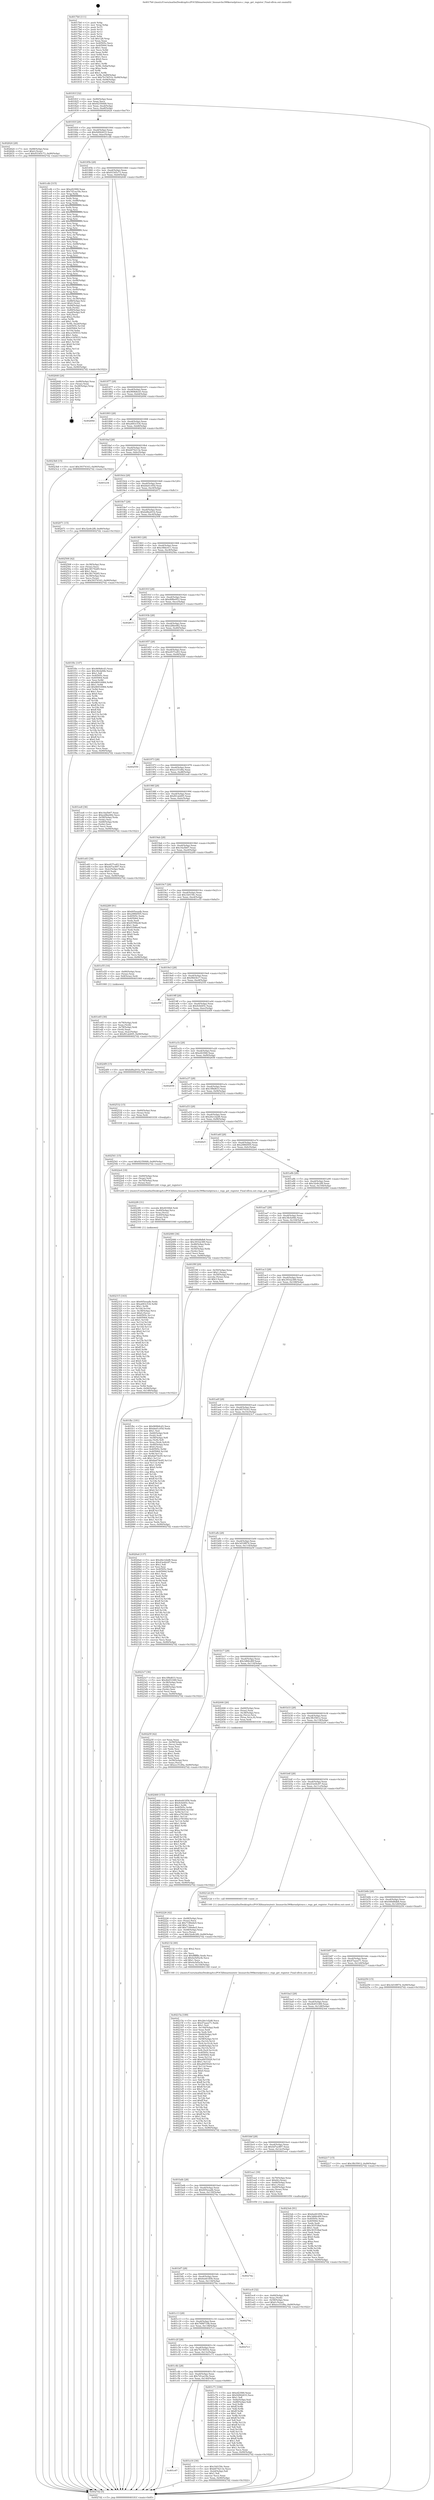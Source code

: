 digraph "0x4017b0" {
  label = "0x4017b0 (/mnt/c/Users/mathe/Desktop/tcc/POCII/binaries/extr_linuxarchs390kernelptrace.c_regs_get_register_Final-ollvm.out::main(0))"
  labelloc = "t"
  node[shape=record]

  Entry [label="",width=0.3,height=0.3,shape=circle,fillcolor=black,style=filled]
  "0x40181f" [label="{
     0x40181f [32]\l
     | [instrs]\l
     &nbsp;&nbsp;0x40181f \<+6\>: mov -0x90(%rbp),%eax\l
     &nbsp;&nbsp;0x401825 \<+2\>: mov %eax,%ecx\l
     &nbsp;&nbsp;0x401827 \<+6\>: sub $0x92350fd9,%ecx\l
     &nbsp;&nbsp;0x40182d \<+6\>: mov %eax,-0xa4(%rbp)\l
     &nbsp;&nbsp;0x401833 \<+6\>: mov %ecx,-0xa8(%rbp)\l
     &nbsp;&nbsp;0x401839 \<+6\>: je 0000000000402624 \<main+0xe74\>\l
  }"]
  "0x402624" [label="{
     0x402624 [28]\l
     | [instrs]\l
     &nbsp;&nbsp;0x402624 \<+7\>: mov -0x88(%rbp),%rax\l
     &nbsp;&nbsp;0x40262b \<+6\>: movl $0x0,(%rax)\l
     &nbsp;&nbsp;0x402631 \<+10\>: movl $0x93345c73,-0x90(%rbp)\l
     &nbsp;&nbsp;0x40263b \<+5\>: jmp 00000000004027d2 \<main+0x1022\>\l
  }"]
  "0x40183f" [label="{
     0x40183f [28]\l
     | [instrs]\l
     &nbsp;&nbsp;0x40183f \<+5\>: jmp 0000000000401844 \<main+0x94\>\l
     &nbsp;&nbsp;0x401844 \<+6\>: mov -0xa4(%rbp),%eax\l
     &nbsp;&nbsp;0x40184a \<+5\>: sub $0x92842633,%eax\l
     &nbsp;&nbsp;0x40184f \<+6\>: mov %eax,-0xac(%rbp)\l
     &nbsp;&nbsp;0x401855 \<+6\>: je 0000000000401cdb \<main+0x52b\>\l
  }"]
  Exit [label="",width=0.3,height=0.3,shape=circle,fillcolor=black,style=filled,peripheries=2]
  "0x401cdb" [label="{
     0x401cdb [315]\l
     | [instrs]\l
     &nbsp;&nbsp;0x401cdb \<+5\>: mov $0xef23f48,%eax\l
     &nbsp;&nbsp;0x401ce0 \<+5\>: mov $0x7d1aa18e,%ecx\l
     &nbsp;&nbsp;0x401ce5 \<+3\>: mov %rsp,%rdx\l
     &nbsp;&nbsp;0x401ce8 \<+4\>: add $0xfffffffffffffff0,%rdx\l
     &nbsp;&nbsp;0x401cec \<+3\>: mov %rdx,%rsp\l
     &nbsp;&nbsp;0x401cef \<+7\>: mov %rdx,-0x88(%rbp)\l
     &nbsp;&nbsp;0x401cf6 \<+3\>: mov %rsp,%rdx\l
     &nbsp;&nbsp;0x401cf9 \<+4\>: add $0xfffffffffffffff0,%rdx\l
     &nbsp;&nbsp;0x401cfd \<+3\>: mov %rdx,%rsp\l
     &nbsp;&nbsp;0x401d00 \<+3\>: mov %rsp,%rsi\l
     &nbsp;&nbsp;0x401d03 \<+4\>: add $0xfffffffffffffff0,%rsi\l
     &nbsp;&nbsp;0x401d07 \<+3\>: mov %rsi,%rsp\l
     &nbsp;&nbsp;0x401d0a \<+4\>: mov %rsi,-0x80(%rbp)\l
     &nbsp;&nbsp;0x401d0e \<+3\>: mov %rsp,%rsi\l
     &nbsp;&nbsp;0x401d11 \<+4\>: add $0xfffffffffffffff0,%rsi\l
     &nbsp;&nbsp;0x401d15 \<+3\>: mov %rsi,%rsp\l
     &nbsp;&nbsp;0x401d18 \<+4\>: mov %rsi,-0x78(%rbp)\l
     &nbsp;&nbsp;0x401d1c \<+3\>: mov %rsp,%rsi\l
     &nbsp;&nbsp;0x401d1f \<+4\>: add $0xfffffffffffffff0,%rsi\l
     &nbsp;&nbsp;0x401d23 \<+3\>: mov %rsi,%rsp\l
     &nbsp;&nbsp;0x401d26 \<+4\>: mov %rsi,-0x70(%rbp)\l
     &nbsp;&nbsp;0x401d2a \<+3\>: mov %rsp,%rsi\l
     &nbsp;&nbsp;0x401d2d \<+4\>: add $0xfffffffffffffff0,%rsi\l
     &nbsp;&nbsp;0x401d31 \<+3\>: mov %rsi,%rsp\l
     &nbsp;&nbsp;0x401d34 \<+4\>: mov %rsi,-0x68(%rbp)\l
     &nbsp;&nbsp;0x401d38 \<+3\>: mov %rsp,%rsi\l
     &nbsp;&nbsp;0x401d3b \<+4\>: add $0xfffffffffffffff0,%rsi\l
     &nbsp;&nbsp;0x401d3f \<+3\>: mov %rsi,%rsp\l
     &nbsp;&nbsp;0x401d42 \<+4\>: mov %rsi,-0x60(%rbp)\l
     &nbsp;&nbsp;0x401d46 \<+3\>: mov %rsp,%rsi\l
     &nbsp;&nbsp;0x401d49 \<+4\>: add $0xfffffffffffffff0,%rsi\l
     &nbsp;&nbsp;0x401d4d \<+3\>: mov %rsi,%rsp\l
     &nbsp;&nbsp;0x401d50 \<+4\>: mov %rsi,-0x58(%rbp)\l
     &nbsp;&nbsp;0x401d54 \<+3\>: mov %rsp,%rsi\l
     &nbsp;&nbsp;0x401d57 \<+4\>: add $0xfffffffffffffff0,%rsi\l
     &nbsp;&nbsp;0x401d5b \<+3\>: mov %rsi,%rsp\l
     &nbsp;&nbsp;0x401d5e \<+4\>: mov %rsi,-0x50(%rbp)\l
     &nbsp;&nbsp;0x401d62 \<+3\>: mov %rsp,%rsi\l
     &nbsp;&nbsp;0x401d65 \<+4\>: add $0xfffffffffffffff0,%rsi\l
     &nbsp;&nbsp;0x401d69 \<+3\>: mov %rsi,%rsp\l
     &nbsp;&nbsp;0x401d6c \<+4\>: mov %rsi,-0x48(%rbp)\l
     &nbsp;&nbsp;0x401d70 \<+3\>: mov %rsp,%rsi\l
     &nbsp;&nbsp;0x401d73 \<+4\>: add $0xfffffffffffffff0,%rsi\l
     &nbsp;&nbsp;0x401d77 \<+3\>: mov %rsi,%rsp\l
     &nbsp;&nbsp;0x401d7a \<+4\>: mov %rsi,-0x40(%rbp)\l
     &nbsp;&nbsp;0x401d7e \<+3\>: mov %rsp,%rsi\l
     &nbsp;&nbsp;0x401d81 \<+4\>: add $0xfffffffffffffff0,%rsi\l
     &nbsp;&nbsp;0x401d85 \<+3\>: mov %rsi,%rsp\l
     &nbsp;&nbsp;0x401d88 \<+4\>: mov %rsi,-0x38(%rbp)\l
     &nbsp;&nbsp;0x401d8c \<+7\>: mov -0x88(%rbp),%rsi\l
     &nbsp;&nbsp;0x401d93 \<+6\>: movl $0x0,(%rsi)\l
     &nbsp;&nbsp;0x401d99 \<+6\>: mov -0x94(%rbp),%edi\l
     &nbsp;&nbsp;0x401d9f \<+2\>: mov %edi,(%rdx)\l
     &nbsp;&nbsp;0x401da1 \<+4\>: mov -0x80(%rbp),%rsi\l
     &nbsp;&nbsp;0x401da5 \<+7\>: mov -0xa0(%rbp),%r8\l
     &nbsp;&nbsp;0x401dac \<+3\>: mov %r8,(%rsi)\l
     &nbsp;&nbsp;0x401daf \<+3\>: cmpl $0x2,(%rdx)\l
     &nbsp;&nbsp;0x401db2 \<+4\>: setne %r9b\l
     &nbsp;&nbsp;0x401db6 \<+4\>: and $0x1,%r9b\l
     &nbsp;&nbsp;0x401dba \<+4\>: mov %r9b,-0x2d(%rbp)\l
     &nbsp;&nbsp;0x401dbe \<+8\>: mov 0x40505c,%r10d\l
     &nbsp;&nbsp;0x401dc6 \<+8\>: mov 0x405064,%r11d\l
     &nbsp;&nbsp;0x401dce \<+3\>: mov %r10d,%ebx\l
     &nbsp;&nbsp;0x401dd1 \<+6\>: sub $0xce345033,%ebx\l
     &nbsp;&nbsp;0x401dd7 \<+3\>: sub $0x1,%ebx\l
     &nbsp;&nbsp;0x401dda \<+6\>: add $0xce345033,%ebx\l
     &nbsp;&nbsp;0x401de0 \<+4\>: imul %ebx,%r10d\l
     &nbsp;&nbsp;0x401de4 \<+4\>: and $0x1,%r10d\l
     &nbsp;&nbsp;0x401de8 \<+4\>: cmp $0x0,%r10d\l
     &nbsp;&nbsp;0x401dec \<+4\>: sete %r9b\l
     &nbsp;&nbsp;0x401df0 \<+4\>: cmp $0xa,%r11d\l
     &nbsp;&nbsp;0x401df4 \<+4\>: setl %r14b\l
     &nbsp;&nbsp;0x401df8 \<+3\>: mov %r9b,%r15b\l
     &nbsp;&nbsp;0x401dfb \<+3\>: and %r14b,%r15b\l
     &nbsp;&nbsp;0x401dfe \<+3\>: xor %r14b,%r9b\l
     &nbsp;&nbsp;0x401e01 \<+3\>: or %r9b,%r15b\l
     &nbsp;&nbsp;0x401e04 \<+4\>: test $0x1,%r15b\l
     &nbsp;&nbsp;0x401e08 \<+3\>: cmovne %ecx,%eax\l
     &nbsp;&nbsp;0x401e0b \<+6\>: mov %eax,-0x90(%rbp)\l
     &nbsp;&nbsp;0x401e11 \<+5\>: jmp 00000000004027d2 \<main+0x1022\>\l
  }"]
  "0x40185b" [label="{
     0x40185b [28]\l
     | [instrs]\l
     &nbsp;&nbsp;0x40185b \<+5\>: jmp 0000000000401860 \<main+0xb0\>\l
     &nbsp;&nbsp;0x401860 \<+6\>: mov -0xa4(%rbp),%eax\l
     &nbsp;&nbsp;0x401866 \<+5\>: sub $0x93345c73,%eax\l
     &nbsp;&nbsp;0x40186b \<+6\>: mov %eax,-0xb0(%rbp)\l
     &nbsp;&nbsp;0x401871 \<+6\>: je 0000000000402640 \<main+0xe90\>\l
  }"]
  "0x402541" [label="{
     0x402541 [15]\l
     | [instrs]\l
     &nbsp;&nbsp;0x402541 \<+10\>: movl $0x92350fd9,-0x90(%rbp)\l
     &nbsp;&nbsp;0x40254b \<+5\>: jmp 00000000004027d2 \<main+0x1022\>\l
  }"]
  "0x402640" [label="{
     0x402640 [24]\l
     | [instrs]\l
     &nbsp;&nbsp;0x402640 \<+7\>: mov -0x88(%rbp),%rax\l
     &nbsp;&nbsp;0x402647 \<+2\>: mov (%rax),%eax\l
     &nbsp;&nbsp;0x402649 \<+4\>: lea -0x28(%rbp),%rsp\l
     &nbsp;&nbsp;0x40264d \<+1\>: pop %rbx\l
     &nbsp;&nbsp;0x40264e \<+2\>: pop %r12\l
     &nbsp;&nbsp;0x402650 \<+2\>: pop %r13\l
     &nbsp;&nbsp;0x402652 \<+2\>: pop %r14\l
     &nbsp;&nbsp;0x402654 \<+2\>: pop %r15\l
     &nbsp;&nbsp;0x402656 \<+1\>: pop %rbp\l
     &nbsp;&nbsp;0x402657 \<+1\>: ret\l
  }"]
  "0x401877" [label="{
     0x401877 [28]\l
     | [instrs]\l
     &nbsp;&nbsp;0x401877 \<+5\>: jmp 000000000040187c \<main+0xcc\>\l
     &nbsp;&nbsp;0x40187c \<+6\>: mov -0xa4(%rbp),%eax\l
     &nbsp;&nbsp;0x401882 \<+5\>: sub $0x969b8cd3,%eax\l
     &nbsp;&nbsp;0x401887 \<+6\>: mov %eax,-0xb4(%rbp)\l
     &nbsp;&nbsp;0x40188d \<+6\>: je 000000000040269d \<main+0xeed\>\l
  }"]
  "0x402460" [label="{
     0x402460 [153]\l
     | [instrs]\l
     &nbsp;&nbsp;0x402460 \<+5\>: mov $0x6ed41856,%edx\l
     &nbsp;&nbsp;0x402465 \<+5\>: mov $0x9c6d45c,%esi\l
     &nbsp;&nbsp;0x40246a \<+3\>: mov $0x1,%r8b\l
     &nbsp;&nbsp;0x40246d \<+8\>: mov 0x40505c,%r9d\l
     &nbsp;&nbsp;0x402475 \<+8\>: mov 0x405064,%r10d\l
     &nbsp;&nbsp;0x40247d \<+3\>: mov %r9d,%r11d\l
     &nbsp;&nbsp;0x402480 \<+7\>: add $0xce78184d,%r11d\l
     &nbsp;&nbsp;0x402487 \<+4\>: sub $0x1,%r11d\l
     &nbsp;&nbsp;0x40248b \<+7\>: sub $0xce78184d,%r11d\l
     &nbsp;&nbsp;0x402492 \<+4\>: imul %r11d,%r9d\l
     &nbsp;&nbsp;0x402496 \<+4\>: and $0x1,%r9d\l
     &nbsp;&nbsp;0x40249a \<+4\>: cmp $0x0,%r9d\l
     &nbsp;&nbsp;0x40249e \<+3\>: sete %bl\l
     &nbsp;&nbsp;0x4024a1 \<+4\>: cmp $0xa,%r10d\l
     &nbsp;&nbsp;0x4024a5 \<+4\>: setl %r14b\l
     &nbsp;&nbsp;0x4024a9 \<+3\>: mov %bl,%r15b\l
     &nbsp;&nbsp;0x4024ac \<+4\>: xor $0xff,%r15b\l
     &nbsp;&nbsp;0x4024b0 \<+3\>: mov %r14b,%r12b\l
     &nbsp;&nbsp;0x4024b3 \<+4\>: xor $0xff,%r12b\l
     &nbsp;&nbsp;0x4024b7 \<+4\>: xor $0x1,%r8b\l
     &nbsp;&nbsp;0x4024bb \<+3\>: mov %r15b,%r13b\l
     &nbsp;&nbsp;0x4024be \<+4\>: and $0xff,%r13b\l
     &nbsp;&nbsp;0x4024c2 \<+3\>: and %r8b,%bl\l
     &nbsp;&nbsp;0x4024c5 \<+3\>: mov %r12b,%al\l
     &nbsp;&nbsp;0x4024c8 \<+2\>: and $0xff,%al\l
     &nbsp;&nbsp;0x4024ca \<+3\>: and %r8b,%r14b\l
     &nbsp;&nbsp;0x4024cd \<+3\>: or %bl,%r13b\l
     &nbsp;&nbsp;0x4024d0 \<+3\>: or %r14b,%al\l
     &nbsp;&nbsp;0x4024d3 \<+3\>: xor %al,%r13b\l
     &nbsp;&nbsp;0x4024d6 \<+3\>: or %r12b,%r15b\l
     &nbsp;&nbsp;0x4024d9 \<+4\>: xor $0xff,%r15b\l
     &nbsp;&nbsp;0x4024dd \<+4\>: or $0x1,%r8b\l
     &nbsp;&nbsp;0x4024e1 \<+3\>: and %r8b,%r15b\l
     &nbsp;&nbsp;0x4024e4 \<+3\>: or %r15b,%r13b\l
     &nbsp;&nbsp;0x4024e7 \<+4\>: test $0x1,%r13b\l
     &nbsp;&nbsp;0x4024eb \<+3\>: cmovne %esi,%edx\l
     &nbsp;&nbsp;0x4024ee \<+6\>: mov %edx,-0x90(%rbp)\l
     &nbsp;&nbsp;0x4024f4 \<+5\>: jmp 00000000004027d2 \<main+0x1022\>\l
  }"]
  "0x40269d" [label="{
     0x40269d\l
  }", style=dashed]
  "0x401893" [label="{
     0x401893 [28]\l
     | [instrs]\l
     &nbsp;&nbsp;0x401893 \<+5\>: jmp 0000000000401898 \<main+0xe8\>\l
     &nbsp;&nbsp;0x401898 \<+6\>: mov -0xa4(%rbp),%eax\l
     &nbsp;&nbsp;0x40189e \<+5\>: sub $0xa683c534,%eax\l
     &nbsp;&nbsp;0x4018a3 \<+6\>: mov %eax,-0xb8(%rbp)\l
     &nbsp;&nbsp;0x4018a9 \<+6\>: je 00000000004023b8 \<main+0xc08\>\l
  }"]
  "0x402315" [label="{
     0x402315 [163]\l
     | [instrs]\l
     &nbsp;&nbsp;0x402315 \<+5\>: mov $0x605eeadb,%edx\l
     &nbsp;&nbsp;0x40231a \<+6\>: mov $0xa683c534,%r8d\l
     &nbsp;&nbsp;0x402320 \<+3\>: mov $0x1,%r9b\l
     &nbsp;&nbsp;0x402323 \<+3\>: xor %r10d,%r10d\l
     &nbsp;&nbsp;0x402326 \<+4\>: mov -0x38(%rbp),%rcx\l
     &nbsp;&nbsp;0x40232a \<+6\>: movl $0x0,(%rcx)\l
     &nbsp;&nbsp;0x402330 \<+8\>: mov 0x40505c,%r11d\l
     &nbsp;&nbsp;0x402338 \<+7\>: mov 0x405064,%ebx\l
     &nbsp;&nbsp;0x40233f \<+4\>: sub $0x1,%r10d\l
     &nbsp;&nbsp;0x402343 \<+3\>: mov %r11d,%r14d\l
     &nbsp;&nbsp;0x402346 \<+3\>: add %r10d,%r14d\l
     &nbsp;&nbsp;0x402349 \<+4\>: imul %r14d,%r11d\l
     &nbsp;&nbsp;0x40234d \<+4\>: and $0x1,%r11d\l
     &nbsp;&nbsp;0x402351 \<+4\>: cmp $0x0,%r11d\l
     &nbsp;&nbsp;0x402355 \<+4\>: sete %r15b\l
     &nbsp;&nbsp;0x402359 \<+3\>: cmp $0xa,%ebx\l
     &nbsp;&nbsp;0x40235c \<+4\>: setl %r12b\l
     &nbsp;&nbsp;0x402360 \<+3\>: mov %r15b,%r13b\l
     &nbsp;&nbsp;0x402363 \<+4\>: xor $0xff,%r13b\l
     &nbsp;&nbsp;0x402367 \<+3\>: mov %r12b,%cl\l
     &nbsp;&nbsp;0x40236a \<+3\>: xor $0xff,%cl\l
     &nbsp;&nbsp;0x40236d \<+4\>: xor $0x0,%r9b\l
     &nbsp;&nbsp;0x402371 \<+3\>: mov %r13b,%sil\l
     &nbsp;&nbsp;0x402374 \<+4\>: and $0x0,%sil\l
     &nbsp;&nbsp;0x402378 \<+3\>: and %r9b,%r15b\l
     &nbsp;&nbsp;0x40237b \<+3\>: mov %cl,%dil\l
     &nbsp;&nbsp;0x40237e \<+4\>: and $0x0,%dil\l
     &nbsp;&nbsp;0x402382 \<+3\>: and %r9b,%r12b\l
     &nbsp;&nbsp;0x402385 \<+3\>: or %r15b,%sil\l
     &nbsp;&nbsp;0x402388 \<+3\>: or %r12b,%dil\l
     &nbsp;&nbsp;0x40238b \<+3\>: xor %dil,%sil\l
     &nbsp;&nbsp;0x40238e \<+3\>: or %cl,%r13b\l
     &nbsp;&nbsp;0x402391 \<+4\>: xor $0xff,%r13b\l
     &nbsp;&nbsp;0x402395 \<+4\>: or $0x0,%r9b\l
     &nbsp;&nbsp;0x402399 \<+3\>: and %r9b,%r13b\l
     &nbsp;&nbsp;0x40239c \<+3\>: or %r13b,%sil\l
     &nbsp;&nbsp;0x40239f \<+4\>: test $0x1,%sil\l
     &nbsp;&nbsp;0x4023a3 \<+4\>: cmovne %r8d,%edx\l
     &nbsp;&nbsp;0x4023a7 \<+6\>: mov %edx,-0x90(%rbp)\l
     &nbsp;&nbsp;0x4023ad \<+6\>: mov %eax,-0x148(%rbp)\l
     &nbsp;&nbsp;0x4023b3 \<+5\>: jmp 00000000004027d2 \<main+0x1022\>\l
  }"]
  "0x4023b8" [label="{
     0x4023b8 [15]\l
     | [instrs]\l
     &nbsp;&nbsp;0x4023b8 \<+10\>: movl $0x39374163,-0x90(%rbp)\l
     &nbsp;&nbsp;0x4023c2 \<+5\>: jmp 00000000004027d2 \<main+0x1022\>\l
  }"]
  "0x4018af" [label="{
     0x4018af [28]\l
     | [instrs]\l
     &nbsp;&nbsp;0x4018af \<+5\>: jmp 00000000004018b4 \<main+0x104\>\l
     &nbsp;&nbsp;0x4018b4 \<+6\>: mov -0xa4(%rbp),%eax\l
     &nbsp;&nbsp;0x4018ba \<+5\>: sub $0xb674213e,%eax\l
     &nbsp;&nbsp;0x4018bf \<+6\>: mov %eax,-0xbc(%rbp)\l
     &nbsp;&nbsp;0x4018c5 \<+6\>: je 0000000000401e34 \<main+0x684\>\l
  }"]
  "0x4022f6" [label="{
     0x4022f6 [31]\l
     | [instrs]\l
     &nbsp;&nbsp;0x4022f6 \<+10\>: movabs $0x4030b6,%rdi\l
     &nbsp;&nbsp;0x402300 \<+4\>: mov -0x40(%rbp),%rcx\l
     &nbsp;&nbsp;0x402304 \<+3\>: mov %rax,(%rcx)\l
     &nbsp;&nbsp;0x402307 \<+4\>: mov -0x40(%rbp),%rax\l
     &nbsp;&nbsp;0x40230b \<+3\>: mov (%rax),%rsi\l
     &nbsp;&nbsp;0x40230e \<+2\>: mov $0x0,%al\l
     &nbsp;&nbsp;0x402310 \<+5\>: call 0000000000401040 \<printf@plt\>\l
     | [calls]\l
     &nbsp;&nbsp;0x401040 \{1\} (unknown)\l
  }"]
  "0x401e34" [label="{
     0x401e34\l
  }", style=dashed]
  "0x4018cb" [label="{
     0x4018cb [28]\l
     | [instrs]\l
     &nbsp;&nbsp;0x4018cb \<+5\>: jmp 00000000004018d0 \<main+0x120\>\l
     &nbsp;&nbsp;0x4018d0 \<+6\>: mov -0xa4(%rbp),%eax\l
     &nbsp;&nbsp;0x4018d6 \<+5\>: sub $0xbbd1c05d,%eax\l
     &nbsp;&nbsp;0x4018db \<+6\>: mov %eax,-0xc0(%rbp)\l
     &nbsp;&nbsp;0x4018e1 \<+6\>: je 0000000000402071 \<main+0x8c1\>\l
  }"]
  "0x40215a" [label="{
     0x40215a [189]\l
     | [instrs]\l
     &nbsp;&nbsp;0x40215a \<+5\>: mov $0x26e1d2d8,%ecx\l
     &nbsp;&nbsp;0x40215f \<+5\>: mov $0x47aaee71,%edx\l
     &nbsp;&nbsp;0x402164 \<+3\>: mov $0x1,%sil\l
     &nbsp;&nbsp;0x402167 \<+6\>: mov -0x144(%rbp),%edi\l
     &nbsp;&nbsp;0x40216d \<+3\>: imul %eax,%edi\l
     &nbsp;&nbsp;0x402170 \<+3\>: movslq %edi,%r8\l
     &nbsp;&nbsp;0x402173 \<+4\>: mov -0x60(%rbp),%r9\l
     &nbsp;&nbsp;0x402177 \<+3\>: mov (%r9),%r9\l
     &nbsp;&nbsp;0x40217a \<+4\>: mov -0x58(%rbp),%r10\l
     &nbsp;&nbsp;0x40217e \<+3\>: movslq (%r10),%r10\l
     &nbsp;&nbsp;0x402181 \<+4\>: mov (%r9,%r10,8),%r9\l
     &nbsp;&nbsp;0x402185 \<+4\>: mov -0x48(%rbp),%r10\l
     &nbsp;&nbsp;0x402189 \<+3\>: movslq (%r10),%r10\l
     &nbsp;&nbsp;0x40218c \<+4\>: mov %r8,(%r9,%r10,8)\l
     &nbsp;&nbsp;0x402190 \<+7\>: mov 0x40505c,%eax\l
     &nbsp;&nbsp;0x402197 \<+7\>: mov 0x405064,%edi\l
     &nbsp;&nbsp;0x40219e \<+3\>: mov %eax,%r11d\l
     &nbsp;&nbsp;0x4021a1 \<+7\>: add $0xa8455029,%r11d\l
     &nbsp;&nbsp;0x4021a8 \<+4\>: sub $0x1,%r11d\l
     &nbsp;&nbsp;0x4021ac \<+7\>: sub $0xa8455029,%r11d\l
     &nbsp;&nbsp;0x4021b3 \<+4\>: imul %r11d,%eax\l
     &nbsp;&nbsp;0x4021b7 \<+3\>: and $0x1,%eax\l
     &nbsp;&nbsp;0x4021ba \<+3\>: cmp $0x0,%eax\l
     &nbsp;&nbsp;0x4021bd \<+3\>: sete %bl\l
     &nbsp;&nbsp;0x4021c0 \<+3\>: cmp $0xa,%edi\l
     &nbsp;&nbsp;0x4021c3 \<+4\>: setl %r14b\l
     &nbsp;&nbsp;0x4021c7 \<+3\>: mov %bl,%r15b\l
     &nbsp;&nbsp;0x4021ca \<+4\>: xor $0xff,%r15b\l
     &nbsp;&nbsp;0x4021ce \<+3\>: mov %r14b,%r12b\l
     &nbsp;&nbsp;0x4021d1 \<+4\>: xor $0xff,%r12b\l
     &nbsp;&nbsp;0x4021d5 \<+4\>: xor $0x1,%sil\l
     &nbsp;&nbsp;0x4021d9 \<+3\>: mov %r15b,%r13b\l
     &nbsp;&nbsp;0x4021dc \<+4\>: and $0xff,%r13b\l
     &nbsp;&nbsp;0x4021e0 \<+3\>: and %sil,%bl\l
     &nbsp;&nbsp;0x4021e3 \<+3\>: mov %r12b,%al\l
     &nbsp;&nbsp;0x4021e6 \<+2\>: and $0xff,%al\l
     &nbsp;&nbsp;0x4021e8 \<+3\>: and %sil,%r14b\l
     &nbsp;&nbsp;0x4021eb \<+3\>: or %bl,%r13b\l
     &nbsp;&nbsp;0x4021ee \<+3\>: or %r14b,%al\l
     &nbsp;&nbsp;0x4021f1 \<+3\>: xor %al,%r13b\l
     &nbsp;&nbsp;0x4021f4 \<+3\>: or %r12b,%r15b\l
     &nbsp;&nbsp;0x4021f7 \<+4\>: xor $0xff,%r15b\l
     &nbsp;&nbsp;0x4021fb \<+4\>: or $0x1,%sil\l
     &nbsp;&nbsp;0x4021ff \<+3\>: and %sil,%r15b\l
     &nbsp;&nbsp;0x402202 \<+3\>: or %r15b,%r13b\l
     &nbsp;&nbsp;0x402205 \<+4\>: test $0x1,%r13b\l
     &nbsp;&nbsp;0x402209 \<+3\>: cmovne %edx,%ecx\l
     &nbsp;&nbsp;0x40220c \<+6\>: mov %ecx,-0x90(%rbp)\l
     &nbsp;&nbsp;0x402212 \<+5\>: jmp 00000000004027d2 \<main+0x1022\>\l
  }"]
  "0x402071" [label="{
     0x402071 [15]\l
     | [instrs]\l
     &nbsp;&nbsp;0x402071 \<+10\>: movl $0x32e8c2f8,-0x90(%rbp)\l
     &nbsp;&nbsp;0x40207b \<+5\>: jmp 00000000004027d2 \<main+0x1022\>\l
  }"]
  "0x4018e7" [label="{
     0x4018e7 [28]\l
     | [instrs]\l
     &nbsp;&nbsp;0x4018e7 \<+5\>: jmp 00000000004018ec \<main+0x13c\>\l
     &nbsp;&nbsp;0x4018ec \<+6\>: mov -0xa4(%rbp),%eax\l
     &nbsp;&nbsp;0x4018f2 \<+5\>: sub $0xbd8a201b,%eax\l
     &nbsp;&nbsp;0x4018f7 \<+6\>: mov %eax,-0xc4(%rbp)\l
     &nbsp;&nbsp;0x4018fd \<+6\>: je 0000000000402508 \<main+0xd58\>\l
  }"]
  "0x402132" [label="{
     0x402132 [40]\l
     | [instrs]\l
     &nbsp;&nbsp;0x402132 \<+5\>: mov $0x2,%ecx\l
     &nbsp;&nbsp;0x402137 \<+1\>: cltd\l
     &nbsp;&nbsp;0x402138 \<+2\>: idiv %ecx\l
     &nbsp;&nbsp;0x40213a \<+6\>: imul $0xfffffffe,%edx,%ecx\l
     &nbsp;&nbsp;0x402140 \<+6\>: sub $0x4a5d5a3b,%ecx\l
     &nbsp;&nbsp;0x402146 \<+3\>: add $0x1,%ecx\l
     &nbsp;&nbsp;0x402149 \<+6\>: add $0x4a5d5a3b,%ecx\l
     &nbsp;&nbsp;0x40214f \<+6\>: mov %ecx,-0x144(%rbp)\l
     &nbsp;&nbsp;0x402155 \<+5\>: call 0000000000401160 \<next_i\>\l
     | [calls]\l
     &nbsp;&nbsp;0x401160 \{1\} (/mnt/c/Users/mathe/Desktop/tcc/POCII/binaries/extr_linuxarchs390kernelptrace.c_regs_get_register_Final-ollvm.out::next_i)\l
  }"]
  "0x402508" [label="{
     0x402508 [42]\l
     | [instrs]\l
     &nbsp;&nbsp;0x402508 \<+4\>: mov -0x38(%rbp),%rax\l
     &nbsp;&nbsp;0x40250c \<+2\>: mov (%rax),%ecx\l
     &nbsp;&nbsp;0x40250e \<+6\>: add $0x38176285,%ecx\l
     &nbsp;&nbsp;0x402514 \<+3\>: add $0x1,%ecx\l
     &nbsp;&nbsp;0x402517 \<+6\>: sub $0x38176285,%ecx\l
     &nbsp;&nbsp;0x40251d \<+4\>: mov -0x38(%rbp),%rax\l
     &nbsp;&nbsp;0x402521 \<+2\>: mov %ecx,(%rax)\l
     &nbsp;&nbsp;0x402523 \<+10\>: movl $0x39374163,-0x90(%rbp)\l
     &nbsp;&nbsp;0x40252d \<+5\>: jmp 00000000004027d2 \<main+0x1022\>\l
  }"]
  "0x401903" [label="{
     0x401903 [28]\l
     | [instrs]\l
     &nbsp;&nbsp;0x401903 \<+5\>: jmp 0000000000401908 \<main+0x158\>\l
     &nbsp;&nbsp;0x401908 \<+6\>: mov -0xa4(%rbp),%eax\l
     &nbsp;&nbsp;0x40190e \<+5\>: sub $0xc08dc411,%eax\l
     &nbsp;&nbsp;0x401913 \<+6\>: mov %eax,-0xc8(%rbp)\l
     &nbsp;&nbsp;0x401919 \<+6\>: je 00000000004025ba \<main+0xe0a\>\l
  }"]
  "0x401fbc" [label="{
     0x401fbc [181]\l
     | [instrs]\l
     &nbsp;&nbsp;0x401fbc \<+5\>: mov $0x969b8cd3,%ecx\l
     &nbsp;&nbsp;0x401fc1 \<+5\>: mov $0xbbd1c05d,%edx\l
     &nbsp;&nbsp;0x401fc6 \<+3\>: mov $0x1,%sil\l
     &nbsp;&nbsp;0x401fc9 \<+4\>: mov -0x60(%rbp),%rdi\l
     &nbsp;&nbsp;0x401fcd \<+3\>: mov (%rdi),%rdi\l
     &nbsp;&nbsp;0x401fd0 \<+4\>: mov -0x58(%rbp),%r8\l
     &nbsp;&nbsp;0x401fd4 \<+3\>: movslq (%r8),%r8\l
     &nbsp;&nbsp;0x401fd7 \<+4\>: mov %rax,(%rdi,%r8,8)\l
     &nbsp;&nbsp;0x401fdb \<+4\>: mov -0x48(%rbp),%rax\l
     &nbsp;&nbsp;0x401fdf \<+6\>: movl $0x0,(%rax)\l
     &nbsp;&nbsp;0x401fe5 \<+8\>: mov 0x40505c,%r9d\l
     &nbsp;&nbsp;0x401fed \<+8\>: mov 0x405064,%r10d\l
     &nbsp;&nbsp;0x401ff5 \<+3\>: mov %r9d,%r11d\l
     &nbsp;&nbsp;0x401ff8 \<+7\>: add $0x8a674e95,%r11d\l
     &nbsp;&nbsp;0x401fff \<+4\>: sub $0x1,%r11d\l
     &nbsp;&nbsp;0x402003 \<+7\>: sub $0x8a674e95,%r11d\l
     &nbsp;&nbsp;0x40200a \<+4\>: imul %r11d,%r9d\l
     &nbsp;&nbsp;0x40200e \<+4\>: and $0x1,%r9d\l
     &nbsp;&nbsp;0x402012 \<+4\>: cmp $0x0,%r9d\l
     &nbsp;&nbsp;0x402016 \<+3\>: sete %bl\l
     &nbsp;&nbsp;0x402019 \<+4\>: cmp $0xa,%r10d\l
     &nbsp;&nbsp;0x40201d \<+4\>: setl %r14b\l
     &nbsp;&nbsp;0x402021 \<+3\>: mov %bl,%r15b\l
     &nbsp;&nbsp;0x402024 \<+4\>: xor $0xff,%r15b\l
     &nbsp;&nbsp;0x402028 \<+3\>: mov %r14b,%r12b\l
     &nbsp;&nbsp;0x40202b \<+4\>: xor $0xff,%r12b\l
     &nbsp;&nbsp;0x40202f \<+4\>: xor $0x0,%sil\l
     &nbsp;&nbsp;0x402033 \<+3\>: mov %r15b,%r13b\l
     &nbsp;&nbsp;0x402036 \<+4\>: and $0x0,%r13b\l
     &nbsp;&nbsp;0x40203a \<+3\>: and %sil,%bl\l
     &nbsp;&nbsp;0x40203d \<+3\>: mov %r12b,%al\l
     &nbsp;&nbsp;0x402040 \<+2\>: and $0x0,%al\l
     &nbsp;&nbsp;0x402042 \<+3\>: and %sil,%r14b\l
     &nbsp;&nbsp;0x402045 \<+3\>: or %bl,%r13b\l
     &nbsp;&nbsp;0x402048 \<+3\>: or %r14b,%al\l
     &nbsp;&nbsp;0x40204b \<+3\>: xor %al,%r13b\l
     &nbsp;&nbsp;0x40204e \<+3\>: or %r12b,%r15b\l
     &nbsp;&nbsp;0x402051 \<+4\>: xor $0xff,%r15b\l
     &nbsp;&nbsp;0x402055 \<+4\>: or $0x0,%sil\l
     &nbsp;&nbsp;0x402059 \<+3\>: and %sil,%r15b\l
     &nbsp;&nbsp;0x40205c \<+3\>: or %r15b,%r13b\l
     &nbsp;&nbsp;0x40205f \<+4\>: test $0x1,%r13b\l
     &nbsp;&nbsp;0x402063 \<+3\>: cmovne %edx,%ecx\l
     &nbsp;&nbsp;0x402066 \<+6\>: mov %ecx,-0x90(%rbp)\l
     &nbsp;&nbsp;0x40206c \<+5\>: jmp 00000000004027d2 \<main+0x1022\>\l
  }"]
  "0x4025ba" [label="{
     0x4025ba\l
  }", style=dashed]
  "0x40191f" [label="{
     0x40191f [28]\l
     | [instrs]\l
     &nbsp;&nbsp;0x40191f \<+5\>: jmp 0000000000401924 \<main+0x174\>\l
     &nbsp;&nbsp;0x401924 \<+6\>: mov -0xa4(%rbp),%eax\l
     &nbsp;&nbsp;0x40192a \<+5\>: sub $0xd0f6e953,%eax\l
     &nbsp;&nbsp;0x40192f \<+6\>: mov %eax,-0xcc(%rbp)\l
     &nbsp;&nbsp;0x401935 \<+6\>: je 0000000000402615 \<main+0xe65\>\l
  }"]
  "0x401ec8" [label="{
     0x401ec8 [32]\l
     | [instrs]\l
     &nbsp;&nbsp;0x401ec8 \<+4\>: mov -0x60(%rbp),%rdi\l
     &nbsp;&nbsp;0x401ecc \<+3\>: mov %rax,(%rdi)\l
     &nbsp;&nbsp;0x401ecf \<+4\>: mov -0x58(%rbp),%rax\l
     &nbsp;&nbsp;0x401ed3 \<+6\>: movl $0x0,(%rax)\l
     &nbsp;&nbsp;0x401ed9 \<+10\>: movl $0xecc51d9a,-0x90(%rbp)\l
     &nbsp;&nbsp;0x401ee3 \<+5\>: jmp 00000000004027d2 \<main+0x1022\>\l
  }"]
  "0x402615" [label="{
     0x402615\l
  }", style=dashed]
  "0x40193b" [label="{
     0x40193b [28]\l
     | [instrs]\l
     &nbsp;&nbsp;0x40193b \<+5\>: jmp 0000000000401940 \<main+0x190\>\l
     &nbsp;&nbsp;0x401940 \<+6\>: mov -0xa4(%rbp),%eax\l
     &nbsp;&nbsp;0x401946 \<+5\>: sub $0xe28be082,%eax\l
     &nbsp;&nbsp;0x40194b \<+6\>: mov %eax,-0xd0(%rbp)\l
     &nbsp;&nbsp;0x401951 \<+6\>: je 0000000000401f0c \<main+0x75c\>\l
  }"]
  "0x401e65" [label="{
     0x401e65 [30]\l
     | [instrs]\l
     &nbsp;&nbsp;0x401e65 \<+4\>: mov -0x78(%rbp),%rdi\l
     &nbsp;&nbsp;0x401e69 \<+2\>: mov %eax,(%rdi)\l
     &nbsp;&nbsp;0x401e6b \<+4\>: mov -0x78(%rbp),%rdi\l
     &nbsp;&nbsp;0x401e6f \<+2\>: mov (%rdi),%eax\l
     &nbsp;&nbsp;0x401e71 \<+3\>: mov %eax,-0x2c(%rbp)\l
     &nbsp;&nbsp;0x401e74 \<+10\>: movl $0xf61ab495,-0x90(%rbp)\l
     &nbsp;&nbsp;0x401e7e \<+5\>: jmp 00000000004027d2 \<main+0x1022\>\l
  }"]
  "0x401f0c" [label="{
     0x401f0c [147]\l
     | [instrs]\l
     &nbsp;&nbsp;0x401f0c \<+5\>: mov $0x969b8cd3,%eax\l
     &nbsp;&nbsp;0x401f11 \<+5\>: mov $0x38cfa94b,%ecx\l
     &nbsp;&nbsp;0x401f16 \<+2\>: mov $0x1,%dl\l
     &nbsp;&nbsp;0x401f18 \<+7\>: mov 0x40505c,%esi\l
     &nbsp;&nbsp;0x401f1f \<+7\>: mov 0x405064,%edi\l
     &nbsp;&nbsp;0x401f26 \<+3\>: mov %esi,%r8d\l
     &nbsp;&nbsp;0x401f29 \<+7\>: sub $0x86916984,%r8d\l
     &nbsp;&nbsp;0x401f30 \<+4\>: sub $0x1,%r8d\l
     &nbsp;&nbsp;0x401f34 \<+7\>: add $0x86916984,%r8d\l
     &nbsp;&nbsp;0x401f3b \<+4\>: imul %r8d,%esi\l
     &nbsp;&nbsp;0x401f3f \<+3\>: and $0x1,%esi\l
     &nbsp;&nbsp;0x401f42 \<+3\>: cmp $0x0,%esi\l
     &nbsp;&nbsp;0x401f45 \<+4\>: sete %r9b\l
     &nbsp;&nbsp;0x401f49 \<+3\>: cmp $0xa,%edi\l
     &nbsp;&nbsp;0x401f4c \<+4\>: setl %r10b\l
     &nbsp;&nbsp;0x401f50 \<+3\>: mov %r9b,%r11b\l
     &nbsp;&nbsp;0x401f53 \<+4\>: xor $0xff,%r11b\l
     &nbsp;&nbsp;0x401f57 \<+3\>: mov %r10b,%bl\l
     &nbsp;&nbsp;0x401f5a \<+3\>: xor $0xff,%bl\l
     &nbsp;&nbsp;0x401f5d \<+3\>: xor $0x0,%dl\l
     &nbsp;&nbsp;0x401f60 \<+3\>: mov %r11b,%r14b\l
     &nbsp;&nbsp;0x401f63 \<+4\>: and $0x0,%r14b\l
     &nbsp;&nbsp;0x401f67 \<+3\>: and %dl,%r9b\l
     &nbsp;&nbsp;0x401f6a \<+3\>: mov %bl,%r15b\l
     &nbsp;&nbsp;0x401f6d \<+4\>: and $0x0,%r15b\l
     &nbsp;&nbsp;0x401f71 \<+3\>: and %dl,%r10b\l
     &nbsp;&nbsp;0x401f74 \<+3\>: or %r9b,%r14b\l
     &nbsp;&nbsp;0x401f77 \<+3\>: or %r10b,%r15b\l
     &nbsp;&nbsp;0x401f7a \<+3\>: xor %r15b,%r14b\l
     &nbsp;&nbsp;0x401f7d \<+3\>: or %bl,%r11b\l
     &nbsp;&nbsp;0x401f80 \<+4\>: xor $0xff,%r11b\l
     &nbsp;&nbsp;0x401f84 \<+3\>: or $0x0,%dl\l
     &nbsp;&nbsp;0x401f87 \<+3\>: and %dl,%r11b\l
     &nbsp;&nbsp;0x401f8a \<+3\>: or %r11b,%r14b\l
     &nbsp;&nbsp;0x401f8d \<+4\>: test $0x1,%r14b\l
     &nbsp;&nbsp;0x401f91 \<+3\>: cmovne %ecx,%eax\l
     &nbsp;&nbsp;0x401f94 \<+6\>: mov %eax,-0x90(%rbp)\l
     &nbsp;&nbsp;0x401f9a \<+5\>: jmp 00000000004027d2 \<main+0x1022\>\l
  }"]
  "0x401957" [label="{
     0x401957 [28]\l
     | [instrs]\l
     &nbsp;&nbsp;0x401957 \<+5\>: jmp 000000000040195c \<main+0x1ac\>\l
     &nbsp;&nbsp;0x40195c \<+6\>: mov -0xa4(%rbp),%eax\l
     &nbsp;&nbsp;0x401962 \<+5\>: sub $0xe837ce83,%eax\l
     &nbsp;&nbsp;0x401967 \<+6\>: mov %eax,-0xd4(%rbp)\l
     &nbsp;&nbsp;0x40196d \<+6\>: je 0000000000402550 \<main+0xda0\>\l
  }"]
  "0x401c67" [label="{
     0x401c67\l
  }", style=dashed]
  "0x402550" [label="{
     0x402550\l
  }", style=dashed]
  "0x401973" [label="{
     0x401973 [28]\l
     | [instrs]\l
     &nbsp;&nbsp;0x401973 \<+5\>: jmp 0000000000401978 \<main+0x1c8\>\l
     &nbsp;&nbsp;0x401978 \<+6\>: mov -0xa4(%rbp),%eax\l
     &nbsp;&nbsp;0x40197e \<+5\>: sub $0xecc51d9a,%eax\l
     &nbsp;&nbsp;0x401983 \<+6\>: mov %eax,-0xd8(%rbp)\l
     &nbsp;&nbsp;0x401989 \<+6\>: je 0000000000401ee8 \<main+0x738\>\l
  }"]
  "0x401e16" [label="{
     0x401e16 [30]\l
     | [instrs]\l
     &nbsp;&nbsp;0x401e16 \<+5\>: mov $0x1b0159c,%eax\l
     &nbsp;&nbsp;0x401e1b \<+5\>: mov $0xb674213e,%ecx\l
     &nbsp;&nbsp;0x401e20 \<+3\>: mov -0x2d(%rbp),%dl\l
     &nbsp;&nbsp;0x401e23 \<+3\>: test $0x1,%dl\l
     &nbsp;&nbsp;0x401e26 \<+3\>: cmovne %ecx,%eax\l
     &nbsp;&nbsp;0x401e29 \<+6\>: mov %eax,-0x90(%rbp)\l
     &nbsp;&nbsp;0x401e2f \<+5\>: jmp 00000000004027d2 \<main+0x1022\>\l
  }"]
  "0x401ee8" [label="{
     0x401ee8 [36]\l
     | [instrs]\l
     &nbsp;&nbsp;0x401ee8 \<+5\>: mov $0x16a5b67,%eax\l
     &nbsp;&nbsp;0x401eed \<+5\>: mov $0xe28be082,%ecx\l
     &nbsp;&nbsp;0x401ef2 \<+4\>: mov -0x58(%rbp),%rdx\l
     &nbsp;&nbsp;0x401ef6 \<+2\>: mov (%rdx),%esi\l
     &nbsp;&nbsp;0x401ef8 \<+4\>: mov -0x68(%rbp),%rdx\l
     &nbsp;&nbsp;0x401efc \<+2\>: cmp (%rdx),%esi\l
     &nbsp;&nbsp;0x401efe \<+3\>: cmovl %ecx,%eax\l
     &nbsp;&nbsp;0x401f01 \<+6\>: mov %eax,-0x90(%rbp)\l
     &nbsp;&nbsp;0x401f07 \<+5\>: jmp 00000000004027d2 \<main+0x1022\>\l
  }"]
  "0x40198f" [label="{
     0x40198f [28]\l
     | [instrs]\l
     &nbsp;&nbsp;0x40198f \<+5\>: jmp 0000000000401994 \<main+0x1e4\>\l
     &nbsp;&nbsp;0x401994 \<+6\>: mov -0xa4(%rbp),%eax\l
     &nbsp;&nbsp;0x40199a \<+5\>: sub $0xf61ab495,%eax\l
     &nbsp;&nbsp;0x40199f \<+6\>: mov %eax,-0xdc(%rbp)\l
     &nbsp;&nbsp;0x4019a5 \<+6\>: je 0000000000401e83 \<main+0x6d3\>\l
  }"]
  "0x4017b0" [label="{
     0x4017b0 [111]\l
     | [instrs]\l
     &nbsp;&nbsp;0x4017b0 \<+1\>: push %rbp\l
     &nbsp;&nbsp;0x4017b1 \<+3\>: mov %rsp,%rbp\l
     &nbsp;&nbsp;0x4017b4 \<+2\>: push %r15\l
     &nbsp;&nbsp;0x4017b6 \<+2\>: push %r14\l
     &nbsp;&nbsp;0x4017b8 \<+2\>: push %r13\l
     &nbsp;&nbsp;0x4017ba \<+2\>: push %r12\l
     &nbsp;&nbsp;0x4017bc \<+1\>: push %rbx\l
     &nbsp;&nbsp;0x4017bd \<+7\>: sub $0x128,%rsp\l
     &nbsp;&nbsp;0x4017c4 \<+2\>: xor %eax,%eax\l
     &nbsp;&nbsp;0x4017c6 \<+7\>: mov 0x40505c,%ecx\l
     &nbsp;&nbsp;0x4017cd \<+7\>: mov 0x405064,%edx\l
     &nbsp;&nbsp;0x4017d4 \<+3\>: sub $0x1,%eax\l
     &nbsp;&nbsp;0x4017d7 \<+3\>: mov %ecx,%r8d\l
     &nbsp;&nbsp;0x4017da \<+3\>: add %eax,%r8d\l
     &nbsp;&nbsp;0x4017dd \<+4\>: imul %r8d,%ecx\l
     &nbsp;&nbsp;0x4017e1 \<+3\>: and $0x1,%ecx\l
     &nbsp;&nbsp;0x4017e4 \<+3\>: cmp $0x0,%ecx\l
     &nbsp;&nbsp;0x4017e7 \<+4\>: sete %r9b\l
     &nbsp;&nbsp;0x4017eb \<+4\>: and $0x1,%r9b\l
     &nbsp;&nbsp;0x4017ef \<+7\>: mov %r9b,-0x8a(%rbp)\l
     &nbsp;&nbsp;0x4017f6 \<+3\>: cmp $0xa,%edx\l
     &nbsp;&nbsp;0x4017f9 \<+4\>: setl %r9b\l
     &nbsp;&nbsp;0x4017fd \<+4\>: and $0x1,%r9b\l
     &nbsp;&nbsp;0x401801 \<+7\>: mov %r9b,-0x89(%rbp)\l
     &nbsp;&nbsp;0x401808 \<+10\>: movl $0x7b15651b,-0x90(%rbp)\l
     &nbsp;&nbsp;0x401812 \<+6\>: mov %edi,-0x94(%rbp)\l
     &nbsp;&nbsp;0x401818 \<+7\>: mov %rsi,-0xa0(%rbp)\l
  }"]
  "0x401e83" [label="{
     0x401e83 [30]\l
     | [instrs]\l
     &nbsp;&nbsp;0x401e83 \<+5\>: mov $0xe837ce83,%eax\l
     &nbsp;&nbsp;0x401e88 \<+5\>: mov $0x4d7ac897,%ecx\l
     &nbsp;&nbsp;0x401e8d \<+3\>: mov -0x2c(%rbp),%edx\l
     &nbsp;&nbsp;0x401e90 \<+3\>: cmp $0x0,%edx\l
     &nbsp;&nbsp;0x401e93 \<+3\>: cmove %ecx,%eax\l
     &nbsp;&nbsp;0x401e96 \<+6\>: mov %eax,-0x90(%rbp)\l
     &nbsp;&nbsp;0x401e9c \<+5\>: jmp 00000000004027d2 \<main+0x1022\>\l
  }"]
  "0x4019ab" [label="{
     0x4019ab [28]\l
     | [instrs]\l
     &nbsp;&nbsp;0x4019ab \<+5\>: jmp 00000000004019b0 \<main+0x200\>\l
     &nbsp;&nbsp;0x4019b0 \<+6\>: mov -0xa4(%rbp),%eax\l
     &nbsp;&nbsp;0x4019b6 \<+5\>: sub $0x16a5b67,%eax\l
     &nbsp;&nbsp;0x4019bb \<+6\>: mov %eax,-0xe0(%rbp)\l
     &nbsp;&nbsp;0x4019c1 \<+6\>: je 0000000000402289 \<main+0xad9\>\l
  }"]
  "0x4027d2" [label="{
     0x4027d2 [5]\l
     | [instrs]\l
     &nbsp;&nbsp;0x4027d2 \<+5\>: jmp 000000000040181f \<main+0x6f\>\l
  }"]
  "0x402289" [label="{
     0x402289 [91]\l
     | [instrs]\l
     &nbsp;&nbsp;0x402289 \<+5\>: mov $0x605eeadb,%eax\l
     &nbsp;&nbsp;0x40228e \<+5\>: mov $0x298fd505,%ecx\l
     &nbsp;&nbsp;0x402293 \<+7\>: mov 0x40505c,%edx\l
     &nbsp;&nbsp;0x40229a \<+7\>: mov 0x405064,%esi\l
     &nbsp;&nbsp;0x4022a1 \<+2\>: mov %edx,%edi\l
     &nbsp;&nbsp;0x4022a3 \<+6\>: add $0x9359be4f,%edi\l
     &nbsp;&nbsp;0x4022a9 \<+3\>: sub $0x1,%edi\l
     &nbsp;&nbsp;0x4022ac \<+6\>: sub $0x9359be4f,%edi\l
     &nbsp;&nbsp;0x4022b2 \<+3\>: imul %edi,%edx\l
     &nbsp;&nbsp;0x4022b5 \<+3\>: and $0x1,%edx\l
     &nbsp;&nbsp;0x4022b8 \<+3\>: cmp $0x0,%edx\l
     &nbsp;&nbsp;0x4022bb \<+4\>: sete %r8b\l
     &nbsp;&nbsp;0x4022bf \<+3\>: cmp $0xa,%esi\l
     &nbsp;&nbsp;0x4022c2 \<+4\>: setl %r9b\l
     &nbsp;&nbsp;0x4022c6 \<+3\>: mov %r8b,%r10b\l
     &nbsp;&nbsp;0x4022c9 \<+3\>: and %r9b,%r10b\l
     &nbsp;&nbsp;0x4022cc \<+3\>: xor %r9b,%r8b\l
     &nbsp;&nbsp;0x4022cf \<+3\>: or %r8b,%r10b\l
     &nbsp;&nbsp;0x4022d2 \<+4\>: test $0x1,%r10b\l
     &nbsp;&nbsp;0x4022d6 \<+3\>: cmovne %ecx,%eax\l
     &nbsp;&nbsp;0x4022d9 \<+6\>: mov %eax,-0x90(%rbp)\l
     &nbsp;&nbsp;0x4022df \<+5\>: jmp 00000000004027d2 \<main+0x1022\>\l
  }"]
  "0x4019c7" [label="{
     0x4019c7 [28]\l
     | [instrs]\l
     &nbsp;&nbsp;0x4019c7 \<+5\>: jmp 00000000004019cc \<main+0x21c\>\l
     &nbsp;&nbsp;0x4019cc \<+6\>: mov -0xa4(%rbp),%eax\l
     &nbsp;&nbsp;0x4019d2 \<+5\>: sub $0x1b0159c,%eax\l
     &nbsp;&nbsp;0x4019d7 \<+6\>: mov %eax,-0xe4(%rbp)\l
     &nbsp;&nbsp;0x4019dd \<+6\>: je 0000000000401e55 \<main+0x6a5\>\l
  }"]
  "0x401c4b" [label="{
     0x401c4b [28]\l
     | [instrs]\l
     &nbsp;&nbsp;0x401c4b \<+5\>: jmp 0000000000401c50 \<main+0x4a0\>\l
     &nbsp;&nbsp;0x401c50 \<+6\>: mov -0xa4(%rbp),%eax\l
     &nbsp;&nbsp;0x401c56 \<+5\>: sub $0x7d1aa18e,%eax\l
     &nbsp;&nbsp;0x401c5b \<+6\>: mov %eax,-0x140(%rbp)\l
     &nbsp;&nbsp;0x401c61 \<+6\>: je 0000000000401e16 \<main+0x666\>\l
  }"]
  "0x401e55" [label="{
     0x401e55 [16]\l
     | [instrs]\l
     &nbsp;&nbsp;0x401e55 \<+4\>: mov -0x80(%rbp),%rax\l
     &nbsp;&nbsp;0x401e59 \<+3\>: mov (%rax),%rax\l
     &nbsp;&nbsp;0x401e5c \<+4\>: mov 0x8(%rax),%rdi\l
     &nbsp;&nbsp;0x401e60 \<+5\>: call 0000000000401060 \<atoi@plt\>\l
     | [calls]\l
     &nbsp;&nbsp;0x401060 \{1\} (unknown)\l
  }"]
  "0x4019e3" [label="{
     0x4019e3 [28]\l
     | [instrs]\l
     &nbsp;&nbsp;0x4019e3 \<+5\>: jmp 00000000004019e8 \<main+0x238\>\l
     &nbsp;&nbsp;0x4019e8 \<+6\>: mov -0xa4(%rbp),%eax\l
     &nbsp;&nbsp;0x4019ee \<+5\>: sub $0x98d3b17,%eax\l
     &nbsp;&nbsp;0x4019f3 \<+6\>: mov %eax,-0xe8(%rbp)\l
     &nbsp;&nbsp;0x4019f9 \<+6\>: je 000000000040255f \<main+0xdaf\>\l
  }"]
  "0x401c71" [label="{
     0x401c71 [106]\l
     | [instrs]\l
     &nbsp;&nbsp;0x401c71 \<+5\>: mov $0xef23f48,%eax\l
     &nbsp;&nbsp;0x401c76 \<+5\>: mov $0x92842633,%ecx\l
     &nbsp;&nbsp;0x401c7b \<+2\>: mov $0x1,%dl\l
     &nbsp;&nbsp;0x401c7d \<+7\>: mov -0x8a(%rbp),%sil\l
     &nbsp;&nbsp;0x401c84 \<+7\>: mov -0x89(%rbp),%dil\l
     &nbsp;&nbsp;0x401c8b \<+3\>: mov %sil,%r8b\l
     &nbsp;&nbsp;0x401c8e \<+4\>: xor $0xff,%r8b\l
     &nbsp;&nbsp;0x401c92 \<+3\>: mov %dil,%r9b\l
     &nbsp;&nbsp;0x401c95 \<+4\>: xor $0xff,%r9b\l
     &nbsp;&nbsp;0x401c99 \<+3\>: xor $0x1,%dl\l
     &nbsp;&nbsp;0x401c9c \<+3\>: mov %r8b,%r10b\l
     &nbsp;&nbsp;0x401c9f \<+4\>: and $0xff,%r10b\l
     &nbsp;&nbsp;0x401ca3 \<+3\>: and %dl,%sil\l
     &nbsp;&nbsp;0x401ca6 \<+3\>: mov %r9b,%r11b\l
     &nbsp;&nbsp;0x401ca9 \<+4\>: and $0xff,%r11b\l
     &nbsp;&nbsp;0x401cad \<+3\>: and %dl,%dil\l
     &nbsp;&nbsp;0x401cb0 \<+3\>: or %sil,%r10b\l
     &nbsp;&nbsp;0x401cb3 \<+3\>: or %dil,%r11b\l
     &nbsp;&nbsp;0x401cb6 \<+3\>: xor %r11b,%r10b\l
     &nbsp;&nbsp;0x401cb9 \<+3\>: or %r9b,%r8b\l
     &nbsp;&nbsp;0x401cbc \<+4\>: xor $0xff,%r8b\l
     &nbsp;&nbsp;0x401cc0 \<+3\>: or $0x1,%dl\l
     &nbsp;&nbsp;0x401cc3 \<+3\>: and %dl,%r8b\l
     &nbsp;&nbsp;0x401cc6 \<+3\>: or %r8b,%r10b\l
     &nbsp;&nbsp;0x401cc9 \<+4\>: test $0x1,%r10b\l
     &nbsp;&nbsp;0x401ccd \<+3\>: cmovne %ecx,%eax\l
     &nbsp;&nbsp;0x401cd0 \<+6\>: mov %eax,-0x90(%rbp)\l
     &nbsp;&nbsp;0x401cd6 \<+5\>: jmp 00000000004027d2 \<main+0x1022\>\l
  }"]
  "0x40255f" [label="{
     0x40255f\l
  }", style=dashed]
  "0x4019ff" [label="{
     0x4019ff [28]\l
     | [instrs]\l
     &nbsp;&nbsp;0x4019ff \<+5\>: jmp 0000000000401a04 \<main+0x254\>\l
     &nbsp;&nbsp;0x401a04 \<+6\>: mov -0xa4(%rbp),%eax\l
     &nbsp;&nbsp;0x401a0a \<+5\>: sub $0x9c6d45c,%eax\l
     &nbsp;&nbsp;0x401a0f \<+6\>: mov %eax,-0xec(%rbp)\l
     &nbsp;&nbsp;0x401a15 \<+6\>: je 00000000004024f9 \<main+0xd49\>\l
  }"]
  "0x401c2f" [label="{
     0x401c2f [28]\l
     | [instrs]\l
     &nbsp;&nbsp;0x401c2f \<+5\>: jmp 0000000000401c34 \<main+0x484\>\l
     &nbsp;&nbsp;0x401c34 \<+6\>: mov -0xa4(%rbp),%eax\l
     &nbsp;&nbsp;0x401c3a \<+5\>: sub $0x7b15651b,%eax\l
     &nbsp;&nbsp;0x401c3f \<+6\>: mov %eax,-0x13c(%rbp)\l
     &nbsp;&nbsp;0x401c45 \<+6\>: je 0000000000401c71 \<main+0x4c1\>\l
  }"]
  "0x4024f9" [label="{
     0x4024f9 [15]\l
     | [instrs]\l
     &nbsp;&nbsp;0x4024f9 \<+10\>: movl $0xbd8a201b,-0x90(%rbp)\l
     &nbsp;&nbsp;0x402503 \<+5\>: jmp 00000000004027d2 \<main+0x1022\>\l
  }"]
  "0x401a1b" [label="{
     0x401a1b [28]\l
     | [instrs]\l
     &nbsp;&nbsp;0x401a1b \<+5\>: jmp 0000000000401a20 \<main+0x270\>\l
     &nbsp;&nbsp;0x401a20 \<+6\>: mov -0xa4(%rbp),%eax\l
     &nbsp;&nbsp;0x401a26 \<+5\>: sub $0xef23f48,%eax\l
     &nbsp;&nbsp;0x401a2b \<+6\>: mov %eax,-0xf0(%rbp)\l
     &nbsp;&nbsp;0x401a31 \<+6\>: je 0000000000402658 \<main+0xea8\>\l
  }"]
  "0x4027c3" [label="{
     0x4027c3\l
  }", style=dashed]
  "0x402658" [label="{
     0x402658\l
  }", style=dashed]
  "0x401a37" [label="{
     0x401a37 [28]\l
     | [instrs]\l
     &nbsp;&nbsp;0x401a37 \<+5\>: jmp 0000000000401a3c \<main+0x28c\>\l
     &nbsp;&nbsp;0x401a3c \<+6\>: mov -0xa4(%rbp),%eax\l
     &nbsp;&nbsp;0x401a42 \<+5\>: sub $0x1ff4d833,%eax\l
     &nbsp;&nbsp;0x401a47 \<+6\>: mov %eax,-0xf4(%rbp)\l
     &nbsp;&nbsp;0x401a4d \<+6\>: je 0000000000402532 \<main+0xd82\>\l
  }"]
  "0x401c13" [label="{
     0x401c13 [28]\l
     | [instrs]\l
     &nbsp;&nbsp;0x401c13 \<+5\>: jmp 0000000000401c18 \<main+0x468\>\l
     &nbsp;&nbsp;0x401c18 \<+6\>: mov -0xa4(%rbp),%eax\l
     &nbsp;&nbsp;0x401c1e \<+5\>: sub $0x7688719b,%eax\l
     &nbsp;&nbsp;0x401c23 \<+6\>: mov %eax,-0x138(%rbp)\l
     &nbsp;&nbsp;0x401c29 \<+6\>: je 00000000004027c3 \<main+0x1013\>\l
  }"]
  "0x402532" [label="{
     0x402532 [15]\l
     | [instrs]\l
     &nbsp;&nbsp;0x402532 \<+4\>: mov -0x60(%rbp),%rax\l
     &nbsp;&nbsp;0x402536 \<+3\>: mov (%rax),%rax\l
     &nbsp;&nbsp;0x402539 \<+3\>: mov %rax,%rdi\l
     &nbsp;&nbsp;0x40253c \<+5\>: call 0000000000401030 \<free@plt\>\l
     | [calls]\l
     &nbsp;&nbsp;0x401030 \{1\} (unknown)\l
  }"]
  "0x401a53" [label="{
     0x401a53 [28]\l
     | [instrs]\l
     &nbsp;&nbsp;0x401a53 \<+5\>: jmp 0000000000401a58 \<main+0x2a8\>\l
     &nbsp;&nbsp;0x401a58 \<+6\>: mov -0xa4(%rbp),%eax\l
     &nbsp;&nbsp;0x401a5e \<+5\>: sub $0x26e1d2d8,%eax\l
     &nbsp;&nbsp;0x401a63 \<+6\>: mov %eax,-0xf8(%rbp)\l
     &nbsp;&nbsp;0x401a69 \<+6\>: je 00000000004026e5 \<main+0xf35\>\l
  }"]
  "0x40279a" [label="{
     0x40279a\l
  }", style=dashed]
  "0x4026e5" [label="{
     0x4026e5\l
  }", style=dashed]
  "0x401a6f" [label="{
     0x401a6f [28]\l
     | [instrs]\l
     &nbsp;&nbsp;0x401a6f \<+5\>: jmp 0000000000401a74 \<main+0x2c4\>\l
     &nbsp;&nbsp;0x401a74 \<+6\>: mov -0xa4(%rbp),%eax\l
     &nbsp;&nbsp;0x401a7a \<+5\>: sub $0x298fd505,%eax\l
     &nbsp;&nbsp;0x401a7f \<+6\>: mov %eax,-0xfc(%rbp)\l
     &nbsp;&nbsp;0x401a85 \<+6\>: je 00000000004022e4 \<main+0xb34\>\l
  }"]
  "0x401bf7" [label="{
     0x401bf7 [28]\l
     | [instrs]\l
     &nbsp;&nbsp;0x401bf7 \<+5\>: jmp 0000000000401bfc \<main+0x44c\>\l
     &nbsp;&nbsp;0x401bfc \<+6\>: mov -0xa4(%rbp),%eax\l
     &nbsp;&nbsp;0x401c02 \<+5\>: sub $0x6ed41856,%eax\l
     &nbsp;&nbsp;0x401c07 \<+6\>: mov %eax,-0x134(%rbp)\l
     &nbsp;&nbsp;0x401c0d \<+6\>: je 000000000040279a \<main+0xfea\>\l
  }"]
  "0x4022e4" [label="{
     0x4022e4 [18]\l
     | [instrs]\l
     &nbsp;&nbsp;0x4022e4 \<+4\>: mov -0x60(%rbp),%rax\l
     &nbsp;&nbsp;0x4022e8 \<+3\>: mov (%rax),%rdi\l
     &nbsp;&nbsp;0x4022eb \<+4\>: mov -0x70(%rbp),%rax\l
     &nbsp;&nbsp;0x4022ef \<+2\>: mov (%rax),%esi\l
     &nbsp;&nbsp;0x4022f1 \<+5\>: call 0000000000401240 \<regs_get_register\>\l
     | [calls]\l
     &nbsp;&nbsp;0x401240 \{1\} (/mnt/c/Users/mathe/Desktop/tcc/POCII/binaries/extr_linuxarchs390kernelptrace.c_regs_get_register_Final-ollvm.out::regs_get_register)\l
  }"]
  "0x401a8b" [label="{
     0x401a8b [28]\l
     | [instrs]\l
     &nbsp;&nbsp;0x401a8b \<+5\>: jmp 0000000000401a90 \<main+0x2e0\>\l
     &nbsp;&nbsp;0x401a90 \<+6\>: mov -0xa4(%rbp),%eax\l
     &nbsp;&nbsp;0x401a96 \<+5\>: sub $0x32e8c2f8,%eax\l
     &nbsp;&nbsp;0x401a9b \<+6\>: mov %eax,-0x100(%rbp)\l
     &nbsp;&nbsp;0x401aa1 \<+6\>: je 0000000000402080 \<main+0x8d0\>\l
  }"]
  "0x40274a" [label="{
     0x40274a\l
  }", style=dashed]
  "0x402080" [label="{
     0x402080 [36]\l
     | [instrs]\l
     &nbsp;&nbsp;0x402080 \<+5\>: mov $0x446d8db8,%eax\l
     &nbsp;&nbsp;0x402085 \<+5\>: mov $0x391b2389,%ecx\l
     &nbsp;&nbsp;0x40208a \<+4\>: mov -0x48(%rbp),%rdx\l
     &nbsp;&nbsp;0x40208e \<+2\>: mov (%rdx),%esi\l
     &nbsp;&nbsp;0x402090 \<+4\>: mov -0x50(%rbp),%rdx\l
     &nbsp;&nbsp;0x402094 \<+2\>: cmp (%rdx),%esi\l
     &nbsp;&nbsp;0x402096 \<+3\>: cmovl %ecx,%eax\l
     &nbsp;&nbsp;0x402099 \<+6\>: mov %eax,-0x90(%rbp)\l
     &nbsp;&nbsp;0x40209f \<+5\>: jmp 00000000004027d2 \<main+0x1022\>\l
  }"]
  "0x401aa7" [label="{
     0x401aa7 [28]\l
     | [instrs]\l
     &nbsp;&nbsp;0x401aa7 \<+5\>: jmp 0000000000401aac \<main+0x2fc\>\l
     &nbsp;&nbsp;0x401aac \<+6\>: mov -0xa4(%rbp),%eax\l
     &nbsp;&nbsp;0x401ab2 \<+5\>: sub $0x38cfa94b,%eax\l
     &nbsp;&nbsp;0x401ab7 \<+6\>: mov %eax,-0x104(%rbp)\l
     &nbsp;&nbsp;0x401abd \<+6\>: je 0000000000401f9f \<main+0x7ef\>\l
  }"]
  "0x401bdb" [label="{
     0x401bdb [28]\l
     | [instrs]\l
     &nbsp;&nbsp;0x401bdb \<+5\>: jmp 0000000000401be0 \<main+0x430\>\l
     &nbsp;&nbsp;0x401be0 \<+6\>: mov -0xa4(%rbp),%eax\l
     &nbsp;&nbsp;0x401be6 \<+5\>: sub $0x605eeadb,%eax\l
     &nbsp;&nbsp;0x401beb \<+6\>: mov %eax,-0x130(%rbp)\l
     &nbsp;&nbsp;0x401bf1 \<+6\>: je 000000000040274a \<main+0xf9a\>\l
  }"]
  "0x401f9f" [label="{
     0x401f9f [29]\l
     | [instrs]\l
     &nbsp;&nbsp;0x401f9f \<+4\>: mov -0x50(%rbp),%rax\l
     &nbsp;&nbsp;0x401fa3 \<+6\>: movl $0x1,(%rax)\l
     &nbsp;&nbsp;0x401fa9 \<+4\>: mov -0x50(%rbp),%rax\l
     &nbsp;&nbsp;0x401fad \<+3\>: movslq (%rax),%rax\l
     &nbsp;&nbsp;0x401fb0 \<+4\>: shl $0x3,%rax\l
     &nbsp;&nbsp;0x401fb4 \<+3\>: mov %rax,%rdi\l
     &nbsp;&nbsp;0x401fb7 \<+5\>: call 0000000000401050 \<malloc@plt\>\l
     | [calls]\l
     &nbsp;&nbsp;0x401050 \{1\} (unknown)\l
  }"]
  "0x401ac3" [label="{
     0x401ac3 [28]\l
     | [instrs]\l
     &nbsp;&nbsp;0x401ac3 \<+5\>: jmp 0000000000401ac8 \<main+0x318\>\l
     &nbsp;&nbsp;0x401ac8 \<+6\>: mov -0xa4(%rbp),%eax\l
     &nbsp;&nbsp;0x401ace \<+5\>: sub $0x391b2389,%eax\l
     &nbsp;&nbsp;0x401ad3 \<+6\>: mov %eax,-0x108(%rbp)\l
     &nbsp;&nbsp;0x401ad9 \<+6\>: je 00000000004020a4 \<main+0x8f4\>\l
  }"]
  "0x401ea1" [label="{
     0x401ea1 [39]\l
     | [instrs]\l
     &nbsp;&nbsp;0x401ea1 \<+4\>: mov -0x70(%rbp),%rax\l
     &nbsp;&nbsp;0x401ea5 \<+6\>: movl $0x64,(%rax)\l
     &nbsp;&nbsp;0x401eab \<+4\>: mov -0x68(%rbp),%rax\l
     &nbsp;&nbsp;0x401eaf \<+6\>: movl $0x1,(%rax)\l
     &nbsp;&nbsp;0x401eb5 \<+4\>: mov -0x68(%rbp),%rax\l
     &nbsp;&nbsp;0x401eb9 \<+3\>: movslq (%rax),%rax\l
     &nbsp;&nbsp;0x401ebc \<+4\>: shl $0x3,%rax\l
     &nbsp;&nbsp;0x401ec0 \<+3\>: mov %rax,%rdi\l
     &nbsp;&nbsp;0x401ec3 \<+5\>: call 0000000000401050 \<malloc@plt\>\l
     | [calls]\l
     &nbsp;&nbsp;0x401050 \{1\} (unknown)\l
  }"]
  "0x4020a4" [label="{
     0x4020a4 [137]\l
     | [instrs]\l
     &nbsp;&nbsp;0x4020a4 \<+5\>: mov $0x26e1d2d8,%eax\l
     &nbsp;&nbsp;0x4020a9 \<+5\>: mov $0x43e44c87,%ecx\l
     &nbsp;&nbsp;0x4020ae \<+2\>: mov $0x1,%dl\l
     &nbsp;&nbsp;0x4020b0 \<+2\>: xor %esi,%esi\l
     &nbsp;&nbsp;0x4020b2 \<+7\>: mov 0x40505c,%edi\l
     &nbsp;&nbsp;0x4020b9 \<+8\>: mov 0x405064,%r8d\l
     &nbsp;&nbsp;0x4020c1 \<+3\>: sub $0x1,%esi\l
     &nbsp;&nbsp;0x4020c4 \<+3\>: mov %edi,%r9d\l
     &nbsp;&nbsp;0x4020c7 \<+3\>: add %esi,%r9d\l
     &nbsp;&nbsp;0x4020ca \<+4\>: imul %r9d,%edi\l
     &nbsp;&nbsp;0x4020ce \<+3\>: and $0x1,%edi\l
     &nbsp;&nbsp;0x4020d1 \<+3\>: cmp $0x0,%edi\l
     &nbsp;&nbsp;0x4020d4 \<+4\>: sete %r10b\l
     &nbsp;&nbsp;0x4020d8 \<+4\>: cmp $0xa,%r8d\l
     &nbsp;&nbsp;0x4020dc \<+4\>: setl %r11b\l
     &nbsp;&nbsp;0x4020e0 \<+3\>: mov %r10b,%bl\l
     &nbsp;&nbsp;0x4020e3 \<+3\>: xor $0xff,%bl\l
     &nbsp;&nbsp;0x4020e6 \<+3\>: mov %r11b,%r14b\l
     &nbsp;&nbsp;0x4020e9 \<+4\>: xor $0xff,%r14b\l
     &nbsp;&nbsp;0x4020ed \<+3\>: xor $0x0,%dl\l
     &nbsp;&nbsp;0x4020f0 \<+3\>: mov %bl,%r15b\l
     &nbsp;&nbsp;0x4020f3 \<+4\>: and $0x0,%r15b\l
     &nbsp;&nbsp;0x4020f7 \<+3\>: and %dl,%r10b\l
     &nbsp;&nbsp;0x4020fa \<+3\>: mov %r14b,%r12b\l
     &nbsp;&nbsp;0x4020fd \<+4\>: and $0x0,%r12b\l
     &nbsp;&nbsp;0x402101 \<+3\>: and %dl,%r11b\l
     &nbsp;&nbsp;0x402104 \<+3\>: or %r10b,%r15b\l
     &nbsp;&nbsp;0x402107 \<+3\>: or %r11b,%r12b\l
     &nbsp;&nbsp;0x40210a \<+3\>: xor %r12b,%r15b\l
     &nbsp;&nbsp;0x40210d \<+3\>: or %r14b,%bl\l
     &nbsp;&nbsp;0x402110 \<+3\>: xor $0xff,%bl\l
     &nbsp;&nbsp;0x402113 \<+3\>: or $0x0,%dl\l
     &nbsp;&nbsp;0x402116 \<+2\>: and %dl,%bl\l
     &nbsp;&nbsp;0x402118 \<+3\>: or %bl,%r15b\l
     &nbsp;&nbsp;0x40211b \<+4\>: test $0x1,%r15b\l
     &nbsp;&nbsp;0x40211f \<+3\>: cmovne %ecx,%eax\l
     &nbsp;&nbsp;0x402122 \<+6\>: mov %eax,-0x90(%rbp)\l
     &nbsp;&nbsp;0x402128 \<+5\>: jmp 00000000004027d2 \<main+0x1022\>\l
  }"]
  "0x401adf" [label="{
     0x401adf [28]\l
     | [instrs]\l
     &nbsp;&nbsp;0x401adf \<+5\>: jmp 0000000000401ae4 \<main+0x334\>\l
     &nbsp;&nbsp;0x401ae4 \<+6\>: mov -0xa4(%rbp),%eax\l
     &nbsp;&nbsp;0x401aea \<+5\>: sub $0x39374163,%eax\l
     &nbsp;&nbsp;0x401aef \<+6\>: mov %eax,-0x10c(%rbp)\l
     &nbsp;&nbsp;0x401af5 \<+6\>: je 00000000004023c7 \<main+0xc17\>\l
  }"]
  "0x401bbf" [label="{
     0x401bbf [28]\l
     | [instrs]\l
     &nbsp;&nbsp;0x401bbf \<+5\>: jmp 0000000000401bc4 \<main+0x414\>\l
     &nbsp;&nbsp;0x401bc4 \<+6\>: mov -0xa4(%rbp),%eax\l
     &nbsp;&nbsp;0x401bca \<+5\>: sub $0x4d7ac897,%eax\l
     &nbsp;&nbsp;0x401bcf \<+6\>: mov %eax,-0x12c(%rbp)\l
     &nbsp;&nbsp;0x401bd5 \<+6\>: je 0000000000401ea1 \<main+0x6f1\>\l
  }"]
  "0x4023c7" [label="{
     0x4023c7 [36]\l
     | [instrs]\l
     &nbsp;&nbsp;0x4023c7 \<+5\>: mov $0x1ff4d833,%eax\l
     &nbsp;&nbsp;0x4023cc \<+5\>: mov $0x4b453389,%ecx\l
     &nbsp;&nbsp;0x4023d1 \<+4\>: mov -0x38(%rbp),%rdx\l
     &nbsp;&nbsp;0x4023d5 \<+2\>: mov (%rdx),%esi\l
     &nbsp;&nbsp;0x4023d7 \<+4\>: mov -0x68(%rbp),%rdx\l
     &nbsp;&nbsp;0x4023db \<+2\>: cmp (%rdx),%esi\l
     &nbsp;&nbsp;0x4023dd \<+3\>: cmovl %ecx,%eax\l
     &nbsp;&nbsp;0x4023e0 \<+6\>: mov %eax,-0x90(%rbp)\l
     &nbsp;&nbsp;0x4023e6 \<+5\>: jmp 00000000004027d2 \<main+0x1022\>\l
  }"]
  "0x401afb" [label="{
     0x401afb [28]\l
     | [instrs]\l
     &nbsp;&nbsp;0x401afb \<+5\>: jmp 0000000000401b00 \<main+0x350\>\l
     &nbsp;&nbsp;0x401b00 \<+6\>: mov -0xa4(%rbp),%eax\l
     &nbsp;&nbsp;0x401b06 \<+5\>: sub $0x3d10f874,%eax\l
     &nbsp;&nbsp;0x401b0b \<+6\>: mov %eax,-0x110(%rbp)\l
     &nbsp;&nbsp;0x401b11 \<+6\>: je 000000000040225f \<main+0xaaf\>\l
  }"]
  "0x4023eb" [label="{
     0x4023eb [91]\l
     | [instrs]\l
     &nbsp;&nbsp;0x4023eb \<+5\>: mov $0x6ed41856,%eax\l
     &nbsp;&nbsp;0x4023f0 \<+5\>: mov $0x3d66cd0f,%ecx\l
     &nbsp;&nbsp;0x4023f5 \<+7\>: mov 0x40505c,%edx\l
     &nbsp;&nbsp;0x4023fc \<+7\>: mov 0x405064,%esi\l
     &nbsp;&nbsp;0x402403 \<+2\>: mov %edx,%edi\l
     &nbsp;&nbsp;0x402405 \<+6\>: sub $0x303538af,%edi\l
     &nbsp;&nbsp;0x40240b \<+3\>: sub $0x1,%edi\l
     &nbsp;&nbsp;0x40240e \<+6\>: add $0x303538af,%edi\l
     &nbsp;&nbsp;0x402414 \<+3\>: imul %edi,%edx\l
     &nbsp;&nbsp;0x402417 \<+3\>: and $0x1,%edx\l
     &nbsp;&nbsp;0x40241a \<+3\>: cmp $0x0,%edx\l
     &nbsp;&nbsp;0x40241d \<+4\>: sete %r8b\l
     &nbsp;&nbsp;0x402421 \<+3\>: cmp $0xa,%esi\l
     &nbsp;&nbsp;0x402424 \<+4\>: setl %r9b\l
     &nbsp;&nbsp;0x402428 \<+3\>: mov %r8b,%r10b\l
     &nbsp;&nbsp;0x40242b \<+3\>: and %r9b,%r10b\l
     &nbsp;&nbsp;0x40242e \<+3\>: xor %r9b,%r8b\l
     &nbsp;&nbsp;0x402431 \<+3\>: or %r8b,%r10b\l
     &nbsp;&nbsp;0x402434 \<+4\>: test $0x1,%r10b\l
     &nbsp;&nbsp;0x402438 \<+3\>: cmovne %ecx,%eax\l
     &nbsp;&nbsp;0x40243b \<+6\>: mov %eax,-0x90(%rbp)\l
     &nbsp;&nbsp;0x402441 \<+5\>: jmp 00000000004027d2 \<main+0x1022\>\l
  }"]
  "0x40225f" [label="{
     0x40225f [42]\l
     | [instrs]\l
     &nbsp;&nbsp;0x40225f \<+2\>: xor %eax,%eax\l
     &nbsp;&nbsp;0x402261 \<+4\>: mov -0x58(%rbp),%rcx\l
     &nbsp;&nbsp;0x402265 \<+2\>: mov (%rcx),%edx\l
     &nbsp;&nbsp;0x402267 \<+2\>: mov %eax,%esi\l
     &nbsp;&nbsp;0x402269 \<+2\>: sub %edx,%esi\l
     &nbsp;&nbsp;0x40226b \<+2\>: mov %eax,%edx\l
     &nbsp;&nbsp;0x40226d \<+3\>: sub $0x1,%edx\l
     &nbsp;&nbsp;0x402270 \<+2\>: add %edx,%esi\l
     &nbsp;&nbsp;0x402272 \<+2\>: sub %esi,%eax\l
     &nbsp;&nbsp;0x402274 \<+4\>: mov -0x58(%rbp),%rcx\l
     &nbsp;&nbsp;0x402278 \<+2\>: mov %eax,(%rcx)\l
     &nbsp;&nbsp;0x40227a \<+10\>: movl $0xecc51d9a,-0x90(%rbp)\l
     &nbsp;&nbsp;0x402284 \<+5\>: jmp 00000000004027d2 \<main+0x1022\>\l
  }"]
  "0x401b17" [label="{
     0x401b17 [28]\l
     | [instrs]\l
     &nbsp;&nbsp;0x401b17 \<+5\>: jmp 0000000000401b1c \<main+0x36c\>\l
     &nbsp;&nbsp;0x401b1c \<+6\>: mov -0xa4(%rbp),%eax\l
     &nbsp;&nbsp;0x401b22 \<+5\>: sub $0x3d66cd0f,%eax\l
     &nbsp;&nbsp;0x401b27 \<+6\>: mov %eax,-0x114(%rbp)\l
     &nbsp;&nbsp;0x401b2d \<+6\>: je 0000000000402446 \<main+0xc96\>\l
  }"]
  "0x401ba3" [label="{
     0x401ba3 [28]\l
     | [instrs]\l
     &nbsp;&nbsp;0x401ba3 \<+5\>: jmp 0000000000401ba8 \<main+0x3f8\>\l
     &nbsp;&nbsp;0x401ba8 \<+6\>: mov -0xa4(%rbp),%eax\l
     &nbsp;&nbsp;0x401bae \<+5\>: sub $0x4b453389,%eax\l
     &nbsp;&nbsp;0x401bb3 \<+6\>: mov %eax,-0x128(%rbp)\l
     &nbsp;&nbsp;0x401bb9 \<+6\>: je 00000000004023eb \<main+0xc3b\>\l
  }"]
  "0x402446" [label="{
     0x402446 [26]\l
     | [instrs]\l
     &nbsp;&nbsp;0x402446 \<+4\>: mov -0x60(%rbp),%rax\l
     &nbsp;&nbsp;0x40244a \<+3\>: mov (%rax),%rax\l
     &nbsp;&nbsp;0x40244d \<+4\>: mov -0x38(%rbp),%rcx\l
     &nbsp;&nbsp;0x402451 \<+3\>: movslq (%rcx),%rcx\l
     &nbsp;&nbsp;0x402454 \<+4\>: mov (%rax,%rcx,8),%rax\l
     &nbsp;&nbsp;0x402458 \<+3\>: mov %rax,%rdi\l
     &nbsp;&nbsp;0x40245b \<+5\>: call 0000000000401030 \<free@plt\>\l
     | [calls]\l
     &nbsp;&nbsp;0x401030 \{1\} (unknown)\l
  }"]
  "0x401b33" [label="{
     0x401b33 [28]\l
     | [instrs]\l
     &nbsp;&nbsp;0x401b33 \<+5\>: jmp 0000000000401b38 \<main+0x388\>\l
     &nbsp;&nbsp;0x401b38 \<+6\>: mov -0xa4(%rbp),%eax\l
     &nbsp;&nbsp;0x401b3e \<+5\>: sub $0x3fb35812,%eax\l
     &nbsp;&nbsp;0x401b43 \<+6\>: mov %eax,-0x118(%rbp)\l
     &nbsp;&nbsp;0x401b49 \<+6\>: je 0000000000402226 \<main+0xa76\>\l
  }"]
  "0x402217" [label="{
     0x402217 [15]\l
     | [instrs]\l
     &nbsp;&nbsp;0x402217 \<+10\>: movl $0x3fb35812,-0x90(%rbp)\l
     &nbsp;&nbsp;0x402221 \<+5\>: jmp 00000000004027d2 \<main+0x1022\>\l
  }"]
  "0x402226" [label="{
     0x402226 [42]\l
     | [instrs]\l
     &nbsp;&nbsp;0x402226 \<+4\>: mov -0x48(%rbp),%rax\l
     &nbsp;&nbsp;0x40222a \<+2\>: mov (%rax),%ecx\l
     &nbsp;&nbsp;0x40222c \<+6\>: sub $0x7180e6e5,%ecx\l
     &nbsp;&nbsp;0x402232 \<+3\>: add $0x1,%ecx\l
     &nbsp;&nbsp;0x402235 \<+6\>: add $0x7180e6e5,%ecx\l
     &nbsp;&nbsp;0x40223b \<+4\>: mov -0x48(%rbp),%rax\l
     &nbsp;&nbsp;0x40223f \<+2\>: mov %ecx,(%rax)\l
     &nbsp;&nbsp;0x402241 \<+10\>: movl $0x32e8c2f8,-0x90(%rbp)\l
     &nbsp;&nbsp;0x40224b \<+5\>: jmp 00000000004027d2 \<main+0x1022\>\l
  }"]
  "0x401b4f" [label="{
     0x401b4f [28]\l
     | [instrs]\l
     &nbsp;&nbsp;0x401b4f \<+5\>: jmp 0000000000401b54 \<main+0x3a4\>\l
     &nbsp;&nbsp;0x401b54 \<+6\>: mov -0xa4(%rbp),%eax\l
     &nbsp;&nbsp;0x401b5a \<+5\>: sub $0x43e44c87,%eax\l
     &nbsp;&nbsp;0x401b5f \<+6\>: mov %eax,-0x11c(%rbp)\l
     &nbsp;&nbsp;0x401b65 \<+6\>: je 000000000040212d \<main+0x97d\>\l
  }"]
  "0x401b87" [label="{
     0x401b87 [28]\l
     | [instrs]\l
     &nbsp;&nbsp;0x401b87 \<+5\>: jmp 0000000000401b8c \<main+0x3dc\>\l
     &nbsp;&nbsp;0x401b8c \<+6\>: mov -0xa4(%rbp),%eax\l
     &nbsp;&nbsp;0x401b92 \<+5\>: sub $0x47aaee71,%eax\l
     &nbsp;&nbsp;0x401b97 \<+6\>: mov %eax,-0x124(%rbp)\l
     &nbsp;&nbsp;0x401b9d \<+6\>: je 0000000000402217 \<main+0xa67\>\l
  }"]
  "0x40212d" [label="{
     0x40212d [5]\l
     | [instrs]\l
     &nbsp;&nbsp;0x40212d \<+5\>: call 0000000000401160 \<next_i\>\l
     | [calls]\l
     &nbsp;&nbsp;0x401160 \{1\} (/mnt/c/Users/mathe/Desktop/tcc/POCII/binaries/extr_linuxarchs390kernelptrace.c_regs_get_register_Final-ollvm.out::next_i)\l
  }"]
  "0x401b6b" [label="{
     0x401b6b [28]\l
     | [instrs]\l
     &nbsp;&nbsp;0x401b6b \<+5\>: jmp 0000000000401b70 \<main+0x3c0\>\l
     &nbsp;&nbsp;0x401b70 \<+6\>: mov -0xa4(%rbp),%eax\l
     &nbsp;&nbsp;0x401b76 \<+5\>: sub $0x446d8db8,%eax\l
     &nbsp;&nbsp;0x401b7b \<+6\>: mov %eax,-0x120(%rbp)\l
     &nbsp;&nbsp;0x401b81 \<+6\>: je 0000000000402250 \<main+0xaa0\>\l
  }"]
  "0x402250" [label="{
     0x402250 [15]\l
     | [instrs]\l
     &nbsp;&nbsp;0x402250 \<+10\>: movl $0x3d10f874,-0x90(%rbp)\l
     &nbsp;&nbsp;0x40225a \<+5\>: jmp 00000000004027d2 \<main+0x1022\>\l
  }"]
  Entry -> "0x4017b0" [label=" 1"]
  "0x40181f" -> "0x402624" [label=" 1"]
  "0x40181f" -> "0x40183f" [label=" 30"]
  "0x402640" -> Exit [label=" 1"]
  "0x40183f" -> "0x401cdb" [label=" 1"]
  "0x40183f" -> "0x40185b" [label=" 29"]
  "0x402624" -> "0x4027d2" [label=" 1"]
  "0x40185b" -> "0x402640" [label=" 1"]
  "0x40185b" -> "0x401877" [label=" 28"]
  "0x402541" -> "0x4027d2" [label=" 1"]
  "0x401877" -> "0x40269d" [label=" 0"]
  "0x401877" -> "0x401893" [label=" 28"]
  "0x402532" -> "0x402541" [label=" 1"]
  "0x401893" -> "0x4023b8" [label=" 1"]
  "0x401893" -> "0x4018af" [label=" 27"]
  "0x402508" -> "0x4027d2" [label=" 1"]
  "0x4018af" -> "0x401e34" [label=" 0"]
  "0x4018af" -> "0x4018cb" [label=" 27"]
  "0x4024f9" -> "0x4027d2" [label=" 1"]
  "0x4018cb" -> "0x402071" [label=" 1"]
  "0x4018cb" -> "0x4018e7" [label=" 26"]
  "0x402460" -> "0x4027d2" [label=" 1"]
  "0x4018e7" -> "0x402508" [label=" 1"]
  "0x4018e7" -> "0x401903" [label=" 25"]
  "0x402446" -> "0x402460" [label=" 1"]
  "0x401903" -> "0x4025ba" [label=" 0"]
  "0x401903" -> "0x40191f" [label=" 25"]
  "0x4023eb" -> "0x4027d2" [label=" 1"]
  "0x40191f" -> "0x402615" [label=" 0"]
  "0x40191f" -> "0x40193b" [label=" 25"]
  "0x4023c7" -> "0x4027d2" [label=" 2"]
  "0x40193b" -> "0x401f0c" [label=" 1"]
  "0x40193b" -> "0x401957" [label=" 24"]
  "0x4023b8" -> "0x4027d2" [label=" 1"]
  "0x401957" -> "0x402550" [label=" 0"]
  "0x401957" -> "0x401973" [label=" 24"]
  "0x402315" -> "0x4027d2" [label=" 1"]
  "0x401973" -> "0x401ee8" [label=" 2"]
  "0x401973" -> "0x40198f" [label=" 22"]
  "0x4022f6" -> "0x402315" [label=" 1"]
  "0x40198f" -> "0x401e83" [label=" 1"]
  "0x40198f" -> "0x4019ab" [label=" 21"]
  "0x40225f" -> "0x4027d2" [label=" 1"]
  "0x4019ab" -> "0x402289" [label=" 1"]
  "0x4019ab" -> "0x4019c7" [label=" 20"]
  "0x402250" -> "0x4027d2" [label=" 1"]
  "0x4019c7" -> "0x401e55" [label=" 1"]
  "0x4019c7" -> "0x4019e3" [label=" 19"]
  "0x402226" -> "0x4027d2" [label=" 1"]
  "0x4019e3" -> "0x40255f" [label=" 0"]
  "0x4019e3" -> "0x4019ff" [label=" 19"]
  "0x402217" -> "0x4027d2" [label=" 1"]
  "0x4019ff" -> "0x4024f9" [label=" 1"]
  "0x4019ff" -> "0x401a1b" [label=" 18"]
  "0x402132" -> "0x40215a" [label=" 1"]
  "0x401a1b" -> "0x402658" [label=" 0"]
  "0x401a1b" -> "0x401a37" [label=" 18"]
  "0x40212d" -> "0x402132" [label=" 1"]
  "0x401a37" -> "0x402532" [label=" 1"]
  "0x401a37" -> "0x401a53" [label=" 17"]
  "0x402080" -> "0x4027d2" [label=" 2"]
  "0x401a53" -> "0x4026e5" [label=" 0"]
  "0x401a53" -> "0x401a6f" [label=" 17"]
  "0x402071" -> "0x4027d2" [label=" 1"]
  "0x401a6f" -> "0x4022e4" [label=" 1"]
  "0x401a6f" -> "0x401a8b" [label=" 16"]
  "0x401f9f" -> "0x401fbc" [label=" 1"]
  "0x401a8b" -> "0x402080" [label=" 2"]
  "0x401a8b" -> "0x401aa7" [label=" 14"]
  "0x401f0c" -> "0x4027d2" [label=" 1"]
  "0x401aa7" -> "0x401f9f" [label=" 1"]
  "0x401aa7" -> "0x401ac3" [label=" 13"]
  "0x401ec8" -> "0x4027d2" [label=" 1"]
  "0x401ac3" -> "0x4020a4" [label=" 1"]
  "0x401ac3" -> "0x401adf" [label=" 12"]
  "0x401ea1" -> "0x401ec8" [label=" 1"]
  "0x401adf" -> "0x4023c7" [label=" 2"]
  "0x401adf" -> "0x401afb" [label=" 10"]
  "0x401e65" -> "0x4027d2" [label=" 1"]
  "0x401afb" -> "0x40225f" [label=" 1"]
  "0x401afb" -> "0x401b17" [label=" 9"]
  "0x401e55" -> "0x401e65" [label=" 1"]
  "0x401b17" -> "0x402446" [label=" 1"]
  "0x401b17" -> "0x401b33" [label=" 8"]
  "0x401c4b" -> "0x401c67" [label=" 0"]
  "0x401b33" -> "0x402226" [label=" 1"]
  "0x401b33" -> "0x401b4f" [label=" 7"]
  "0x401c4b" -> "0x401e16" [label=" 1"]
  "0x401b4f" -> "0x40212d" [label=" 1"]
  "0x401b4f" -> "0x401b6b" [label=" 6"]
  "0x401cdb" -> "0x4027d2" [label=" 1"]
  "0x401b6b" -> "0x402250" [label=" 1"]
  "0x401b6b" -> "0x401b87" [label=" 5"]
  "0x4022e4" -> "0x4022f6" [label=" 1"]
  "0x401b87" -> "0x402217" [label=" 1"]
  "0x401b87" -> "0x401ba3" [label=" 4"]
  "0x401e16" -> "0x4027d2" [label=" 1"]
  "0x401ba3" -> "0x4023eb" [label=" 1"]
  "0x401ba3" -> "0x401bbf" [label=" 3"]
  "0x401e83" -> "0x4027d2" [label=" 1"]
  "0x401bbf" -> "0x401ea1" [label=" 1"]
  "0x401bbf" -> "0x401bdb" [label=" 2"]
  "0x401ee8" -> "0x4027d2" [label=" 2"]
  "0x401bdb" -> "0x40274a" [label=" 0"]
  "0x401bdb" -> "0x401bf7" [label=" 2"]
  "0x401fbc" -> "0x4027d2" [label=" 1"]
  "0x401bf7" -> "0x40279a" [label=" 0"]
  "0x401bf7" -> "0x401c13" [label=" 2"]
  "0x4020a4" -> "0x4027d2" [label=" 1"]
  "0x401c13" -> "0x4027c3" [label=" 0"]
  "0x401c13" -> "0x401c2f" [label=" 2"]
  "0x40215a" -> "0x4027d2" [label=" 1"]
  "0x401c2f" -> "0x401c71" [label=" 1"]
  "0x401c2f" -> "0x401c4b" [label=" 1"]
  "0x401c71" -> "0x4027d2" [label=" 1"]
  "0x4017b0" -> "0x40181f" [label=" 1"]
  "0x4027d2" -> "0x40181f" [label=" 30"]
  "0x402289" -> "0x4027d2" [label=" 1"]
}
